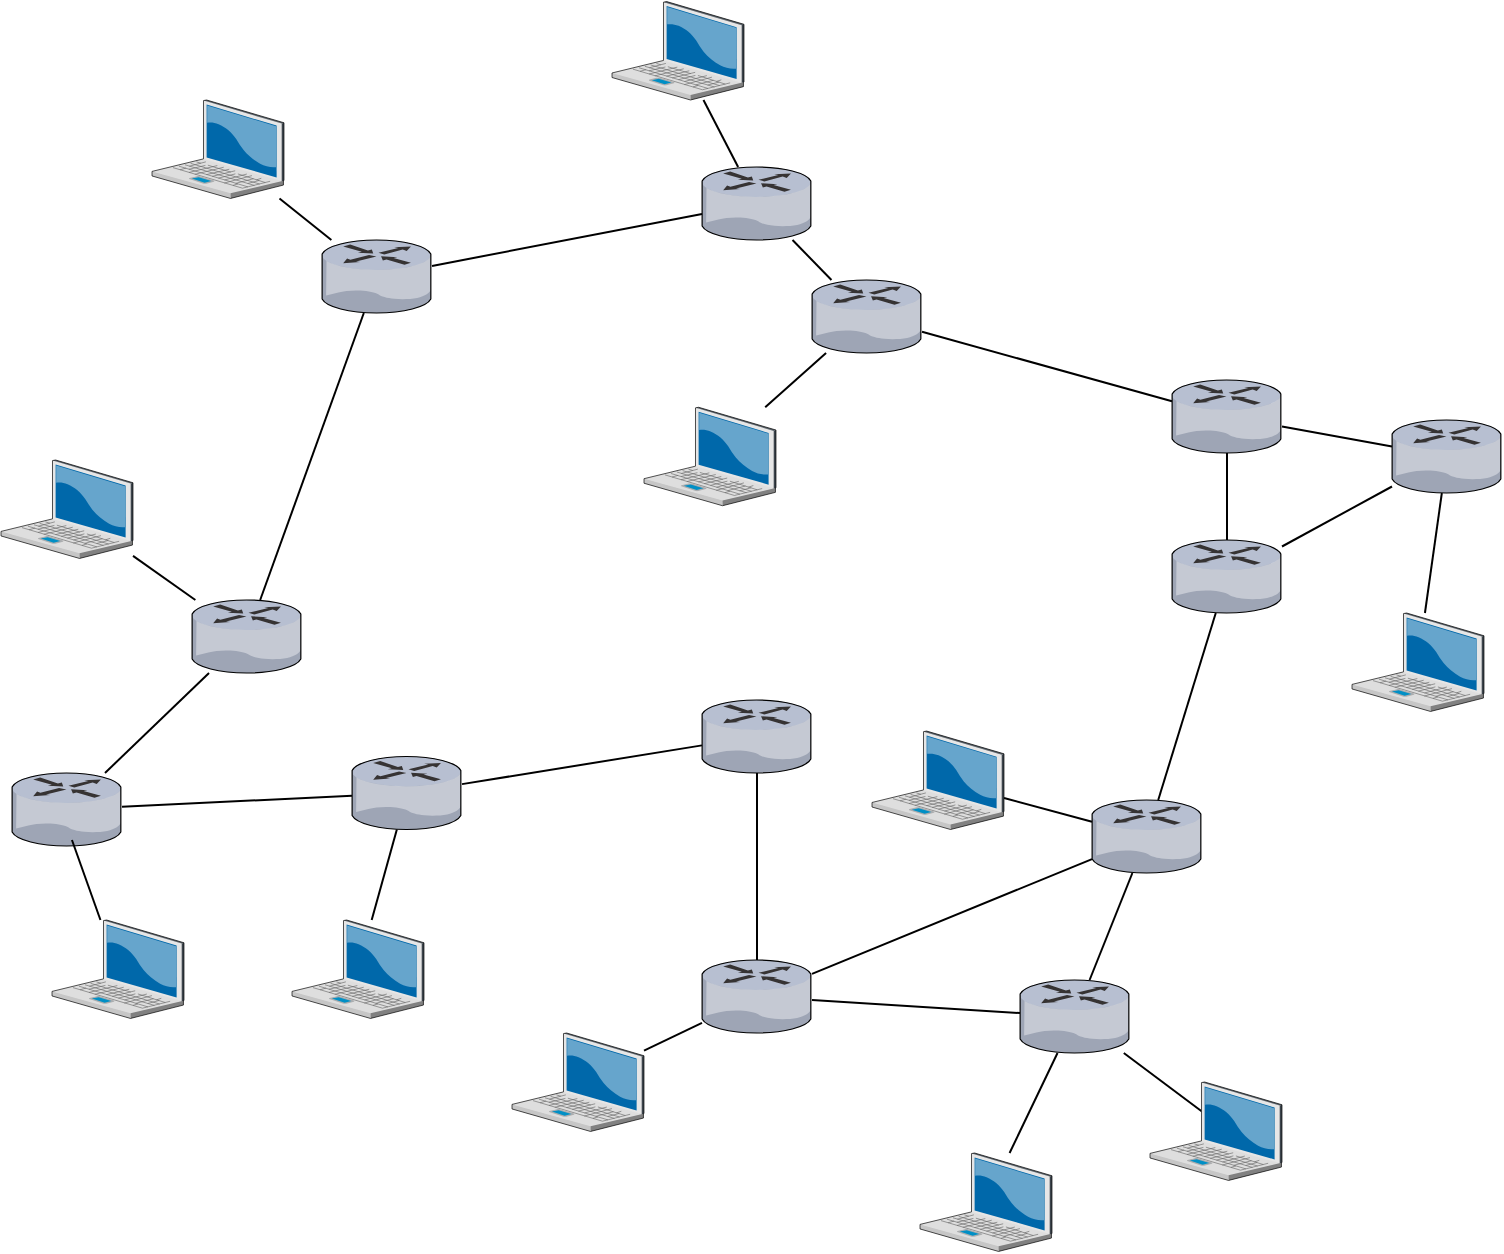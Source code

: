 <mxfile version="13.7.9" type="device" pages="8"><diagram id="zTC-J2lfNiH45v-3p7AE" name="V1_DroppedAll"><mxGraphModel dx="1422" dy="851" grid="1" gridSize="10" guides="1" tooltips="1" connect="1" arrows="1" fold="1" page="1" pageScale="1" pageWidth="850" pageHeight="1100" math="0" shadow="0"><root><mxCell id="0"/><mxCell id="1" parent="0"/><mxCell id="UelzIgM28Ks-5IRDNpph-5" value="" style="edgeStyle=none;rounded=0;orthogonalLoop=1;jettySize=auto;html=1;endArrow=none;endFill=0;strokeColor=#000000;" parent="1" source="UelzIgM28Ks-5IRDNpph-1" target="UelzIgM28Ks-5IRDNpph-4" edge="1"><mxGeometry relative="1" as="geometry"/></mxCell><mxCell id="UelzIgM28Ks-5IRDNpph-1" value="" style="verticalLabelPosition=bottom;aspect=fixed;html=1;verticalAlign=top;strokeColor=none;align=center;outlineConnect=0;shape=mxgraph.citrix.router;fillColor=#080808;gradientColor=none;" parent="1" vertex="1"><mxGeometry x="385" y="103.5" width="55" height="36.5" as="geometry"/></mxCell><mxCell id="UelzIgM28Ks-5IRDNpph-3" style="edgeStyle=none;rounded=0;orthogonalLoop=1;jettySize=auto;html=1;endArrow=none;endFill=0;strokeColor=#000000;" parent="1" source="UelzIgM28Ks-5IRDNpph-2" target="UelzIgM28Ks-5IRDNpph-1" edge="1"><mxGeometry relative="1" as="geometry"/></mxCell><mxCell id="UelzIgM28Ks-5IRDNpph-27" style="edgeStyle=none;rounded=0;orthogonalLoop=1;jettySize=auto;html=1;endArrow=none;endFill=0;strokeColor=#000000;" parent="1" source="UelzIgM28Ks-5IRDNpph-2" target="UelzIgM28Ks-5IRDNpph-25" edge="1"><mxGeometry relative="1" as="geometry"/></mxCell><mxCell id="PJ8gEwawmJU8KaiP8-VS-25" style="edgeStyle=none;rounded=0;orthogonalLoop=1;jettySize=auto;html=1;endArrow=none;endFill=0;strokeColor=#000000;" parent="1" source="UelzIgM28Ks-5IRDNpph-2" target="PJ8gEwawmJU8KaiP8-VS-24" edge="1"><mxGeometry relative="1" as="geometry"/></mxCell><mxCell id="UelzIgM28Ks-5IRDNpph-2" value="" style="verticalLabelPosition=bottom;aspect=fixed;html=1;verticalAlign=top;strokeColor=none;align=center;outlineConnect=0;shape=mxgraph.citrix.router;fillColor=#080808;gradientColor=none;" parent="1" vertex="1"><mxGeometry x="195" y="140" width="55" height="36.5" as="geometry"/></mxCell><mxCell id="UelzIgM28Ks-5IRDNpph-7" style="edgeStyle=none;rounded=0;orthogonalLoop=1;jettySize=auto;html=1;endArrow=none;endFill=0;strokeColor=#000000;" parent="1" source="UelzIgM28Ks-5IRDNpph-4" target="UelzIgM28Ks-5IRDNpph-6" edge="1"><mxGeometry relative="1" as="geometry"/></mxCell><mxCell id="UelzIgM28Ks-5IRDNpph-4" value="" style="verticalLabelPosition=bottom;aspect=fixed;html=1;verticalAlign=top;strokeColor=none;align=center;outlineConnect=0;shape=mxgraph.citrix.router;fillColor=#080808;gradientColor=none;" parent="1" vertex="1"><mxGeometry x="440" y="160" width="55" height="36.5" as="geometry"/></mxCell><mxCell id="UelzIgM28Ks-5IRDNpph-6" value="" style="verticalLabelPosition=bottom;aspect=fixed;html=1;verticalAlign=top;strokeColor=none;align=center;outlineConnect=0;shape=mxgraph.citrix.router;fillColor=#080808;gradientColor=none;" parent="1" vertex="1"><mxGeometry x="620" y="210" width="55" height="36.5" as="geometry"/></mxCell><mxCell id="UelzIgM28Ks-5IRDNpph-9" value="" style="edgeStyle=none;rounded=0;orthogonalLoop=1;jettySize=auto;html=1;endArrow=none;endFill=0;strokeColor=#000000;" parent="1" source="UelzIgM28Ks-5IRDNpph-8" target="UelzIgM28Ks-5IRDNpph-6" edge="1"><mxGeometry relative="1" as="geometry"/></mxCell><mxCell id="PJ8gEwawmJU8KaiP8-VS-19" value="" style="edgeStyle=none;rounded=0;orthogonalLoop=1;jettySize=auto;html=1;endArrow=none;endFill=0;strokeColor=#000000;" parent="1" source="UelzIgM28Ks-5IRDNpph-8" target="PJ8gEwawmJU8KaiP8-VS-18" edge="1"><mxGeometry relative="1" as="geometry"/></mxCell><mxCell id="UelzIgM28Ks-5IRDNpph-8" value="" style="verticalLabelPosition=bottom;aspect=fixed;html=1;verticalAlign=top;strokeColor=none;align=center;outlineConnect=0;shape=mxgraph.citrix.router;fillColor=#080808;gradientColor=none;" parent="1" vertex="1"><mxGeometry x="730" y="230" width="55" height="36.5" as="geometry"/></mxCell><mxCell id="UelzIgM28Ks-5IRDNpph-11" value="" style="edgeStyle=none;rounded=0;orthogonalLoop=1;jettySize=auto;html=1;endArrow=none;endFill=0;strokeColor=#000000;" parent="1" source="UelzIgM28Ks-5IRDNpph-10" target="UelzIgM28Ks-5IRDNpph-6" edge="1"><mxGeometry relative="1" as="geometry"/></mxCell><mxCell id="UelzIgM28Ks-5IRDNpph-12" style="edgeStyle=none;rounded=0;orthogonalLoop=1;jettySize=auto;html=1;endArrow=none;endFill=0;strokeColor=#000000;" parent="1" source="UelzIgM28Ks-5IRDNpph-10" target="UelzIgM28Ks-5IRDNpph-8" edge="1"><mxGeometry relative="1" as="geometry"/></mxCell><mxCell id="UelzIgM28Ks-5IRDNpph-10" value="" style="verticalLabelPosition=bottom;aspect=fixed;html=1;verticalAlign=top;strokeColor=none;align=center;outlineConnect=0;shape=mxgraph.citrix.router;fillColor=#080808;gradientColor=none;" parent="1" vertex="1"><mxGeometry x="620" y="290" width="55" height="36.5" as="geometry"/></mxCell><mxCell id="UelzIgM28Ks-5IRDNpph-19" style="edgeStyle=none;rounded=0;orthogonalLoop=1;jettySize=auto;html=1;endArrow=none;endFill=0;strokeColor=#000000;" parent="1" source="UelzIgM28Ks-5IRDNpph-13" target="UelzIgM28Ks-5IRDNpph-10" edge="1"><mxGeometry relative="1" as="geometry"/></mxCell><mxCell id="UelzIgM28Ks-5IRDNpph-13" value="" style="verticalLabelPosition=bottom;aspect=fixed;html=1;verticalAlign=top;strokeColor=none;align=center;outlineConnect=0;shape=mxgraph.citrix.router;fillColor=#080808;gradientColor=none;" parent="1" vertex="1"><mxGeometry x="580" y="420" width="55" height="36.5" as="geometry"/></mxCell><mxCell id="UelzIgM28Ks-5IRDNpph-14" value="" style="edgeStyle=none;rounded=0;orthogonalLoop=1;jettySize=auto;html=1;endArrow=none;endFill=0;strokeColor=#000000;" parent="1" source="UelzIgM28Ks-5IRDNpph-15" target="UelzIgM28Ks-5IRDNpph-13" edge="1"><mxGeometry relative="1" as="geometry"/></mxCell><mxCell id="PJ8gEwawmJU8KaiP8-VS-10" style="edgeStyle=none;rounded=0;orthogonalLoop=1;jettySize=auto;html=1;endArrow=none;endFill=0;strokeColor=#000000;" parent="1" source="UelzIgM28Ks-5IRDNpph-15" target="PJ8gEwawmJU8KaiP8-VS-9" edge="1"><mxGeometry relative="1" as="geometry"/></mxCell><mxCell id="PJ8gEwawmJU8KaiP8-VS-12" style="edgeStyle=none;rounded=0;orthogonalLoop=1;jettySize=auto;html=1;entryX=0.439;entryY=0.345;entryDx=0;entryDy=0;entryPerimeter=0;endArrow=none;endFill=0;strokeColor=#000000;" parent="1" source="UelzIgM28Ks-5IRDNpph-15" target="PJ8gEwawmJU8KaiP8-VS-11" edge="1"><mxGeometry relative="1" as="geometry"/></mxCell><mxCell id="UelzIgM28Ks-5IRDNpph-15" value="" style="verticalLabelPosition=bottom;aspect=fixed;html=1;verticalAlign=top;strokeColor=none;align=center;outlineConnect=0;shape=mxgraph.citrix.router;fillColor=#080808;gradientColor=none;" parent="1" vertex="1"><mxGeometry x="544" y="510" width="55" height="36.5" as="geometry"/></mxCell><mxCell id="UelzIgM28Ks-5IRDNpph-16" value="" style="edgeStyle=none;rounded=0;orthogonalLoop=1;jettySize=auto;html=1;endArrow=none;endFill=0;strokeColor=#000000;" parent="1" source="UelzIgM28Ks-5IRDNpph-18" target="UelzIgM28Ks-5IRDNpph-13" edge="1"><mxGeometry relative="1" as="geometry"/></mxCell><mxCell id="UelzIgM28Ks-5IRDNpph-17" style="edgeStyle=none;rounded=0;orthogonalLoop=1;jettySize=auto;html=1;endArrow=none;endFill=0;strokeColor=#000000;" parent="1" source="UelzIgM28Ks-5IRDNpph-18" target="UelzIgM28Ks-5IRDNpph-15" edge="1"><mxGeometry relative="1" as="geometry"/></mxCell><mxCell id="UelzIgM28Ks-5IRDNpph-18" value="" style="verticalLabelPosition=bottom;aspect=fixed;html=1;verticalAlign=top;strokeColor=none;align=center;outlineConnect=0;shape=mxgraph.citrix.router;fillColor=#080808;gradientColor=none;" parent="1" vertex="1"><mxGeometry x="385" y="500" width="55" height="36.5" as="geometry"/></mxCell><mxCell id="UelzIgM28Ks-5IRDNpph-21" value="" style="edgeStyle=none;rounded=0;orthogonalLoop=1;jettySize=auto;html=1;endArrow=none;endFill=0;strokeColor=#000000;" parent="1" source="UelzIgM28Ks-5IRDNpph-20" target="UelzIgM28Ks-5IRDNpph-18" edge="1"><mxGeometry relative="1" as="geometry"/></mxCell><mxCell id="UelzIgM28Ks-5IRDNpph-20" value="" style="verticalLabelPosition=bottom;aspect=fixed;html=1;verticalAlign=top;strokeColor=none;align=center;outlineConnect=0;shape=mxgraph.citrix.router;fillColor=#080808;gradientColor=none;" parent="1" vertex="1"><mxGeometry x="385" y="370" width="55" height="36.5" as="geometry"/></mxCell><mxCell id="UelzIgM28Ks-5IRDNpph-22" value="" style="edgeStyle=none;rounded=0;orthogonalLoop=1;jettySize=auto;html=1;endArrow=none;endFill=0;strokeColor=#000000;" parent="1" source="UelzIgM28Ks-5IRDNpph-23" target="UelzIgM28Ks-5IRDNpph-26" edge="1"><mxGeometry relative="1" as="geometry"/></mxCell><mxCell id="UelzIgM28Ks-5IRDNpph-23" value="" style="verticalLabelPosition=bottom;aspect=fixed;html=1;verticalAlign=top;strokeColor=none;align=center;outlineConnect=0;shape=mxgraph.citrix.router;fillColor=#080808;gradientColor=none;" parent="1" vertex="1"><mxGeometry x="40" y="406.5" width="55" height="36.5" as="geometry"/></mxCell><mxCell id="UelzIgM28Ks-5IRDNpph-24" style="edgeStyle=none;rounded=0;orthogonalLoop=1;jettySize=auto;html=1;endArrow=none;endFill=0;strokeColor=#000000;" parent="1" source="UelzIgM28Ks-5IRDNpph-25" target="UelzIgM28Ks-5IRDNpph-23" edge="1"><mxGeometry relative="1" as="geometry"/></mxCell><mxCell id="UelzIgM28Ks-5IRDNpph-25" value="" style="verticalLabelPosition=bottom;aspect=fixed;html=1;verticalAlign=top;strokeColor=none;align=center;outlineConnect=0;shape=mxgraph.citrix.router;fillColor=#080808;gradientColor=none;" parent="1" vertex="1"><mxGeometry x="130" y="320" width="55" height="36.5" as="geometry"/></mxCell><mxCell id="UelzIgM28Ks-5IRDNpph-28" style="edgeStyle=none;rounded=0;orthogonalLoop=1;jettySize=auto;html=1;endArrow=none;endFill=0;strokeColor=#000000;" parent="1" source="UelzIgM28Ks-5IRDNpph-26" target="UelzIgM28Ks-5IRDNpph-20" edge="1"><mxGeometry relative="1" as="geometry"/></mxCell><mxCell id="UelzIgM28Ks-5IRDNpph-26" value="" style="verticalLabelPosition=bottom;aspect=fixed;html=1;verticalAlign=top;strokeColor=none;align=center;outlineConnect=0;shape=mxgraph.citrix.router;fillColor=#080808;gradientColor=none;" parent="1" vertex="1"><mxGeometry x="210" y="398.25" width="55" height="36.5" as="geometry"/></mxCell><mxCell id="PJ8gEwawmJU8KaiP8-VS-2" style="edgeStyle=none;rounded=0;orthogonalLoop=1;jettySize=auto;html=1;endArrow=none;endFill=0;strokeColor=#000000;" parent="1" source="PJ8gEwawmJU8KaiP8-VS-1" target="UelzIgM28Ks-5IRDNpph-25" edge="1"><mxGeometry relative="1" as="geometry"/></mxCell><mxCell id="PJ8gEwawmJU8KaiP8-VS-1" value="" style="verticalLabelPosition=bottom;aspect=fixed;html=1;verticalAlign=top;strokeColor=none;align=center;outlineConnect=0;shape=mxgraph.citrix.laptop_2;fillColor=#080808;gradientColor=none;" parent="1" vertex="1"><mxGeometry x="34.5" y="250" width="66" height="49.22" as="geometry"/></mxCell><mxCell id="PJ8gEwawmJU8KaiP8-VS-4" style="edgeStyle=none;rounded=0;orthogonalLoop=1;jettySize=auto;html=1;entryX=0.545;entryY=0.918;entryDx=0;entryDy=0;entryPerimeter=0;endArrow=none;endFill=0;strokeColor=#000000;" parent="1" source="PJ8gEwawmJU8KaiP8-VS-3" target="UelzIgM28Ks-5IRDNpph-23" edge="1"><mxGeometry relative="1" as="geometry"/></mxCell><mxCell id="PJ8gEwawmJU8KaiP8-VS-3" value="" style="verticalLabelPosition=bottom;aspect=fixed;html=1;verticalAlign=top;strokeColor=none;align=center;outlineConnect=0;shape=mxgraph.citrix.laptop_2;fillColor=#080808;gradientColor=none;" parent="1" vertex="1"><mxGeometry x="60" y="480" width="66" height="49.22" as="geometry"/></mxCell><mxCell id="PJ8gEwawmJU8KaiP8-VS-6" style="edgeStyle=none;rounded=0;orthogonalLoop=1;jettySize=auto;html=1;endArrow=none;endFill=0;strokeColor=#000000;" parent="1" source="PJ8gEwawmJU8KaiP8-VS-5" target="UelzIgM28Ks-5IRDNpph-26" edge="1"><mxGeometry relative="1" as="geometry"/></mxCell><mxCell id="PJ8gEwawmJU8KaiP8-VS-5" value="" style="verticalLabelPosition=bottom;aspect=fixed;html=1;verticalAlign=top;strokeColor=none;align=center;outlineConnect=0;shape=mxgraph.citrix.laptop_2;fillColor=#080808;gradientColor=none;" parent="1" vertex="1"><mxGeometry x="180" y="480" width="66" height="49.22" as="geometry"/></mxCell><mxCell id="PJ8gEwawmJU8KaiP8-VS-8" style="edgeStyle=none;rounded=0;orthogonalLoop=1;jettySize=auto;html=1;endArrow=none;endFill=0;strokeColor=#000000;" parent="1" source="PJ8gEwawmJU8KaiP8-VS-7" target="UelzIgM28Ks-5IRDNpph-18" edge="1"><mxGeometry relative="1" as="geometry"/></mxCell><mxCell id="PJ8gEwawmJU8KaiP8-VS-7" value="" style="verticalLabelPosition=bottom;aspect=fixed;html=1;verticalAlign=top;strokeColor=none;align=center;outlineConnect=0;shape=mxgraph.citrix.laptop_2;fillColor=#080808;gradientColor=none;" parent="1" vertex="1"><mxGeometry x="290" y="536.5" width="66" height="49.22" as="geometry"/></mxCell><mxCell id="PJ8gEwawmJU8KaiP8-VS-9" value="" style="verticalLabelPosition=bottom;aspect=fixed;html=1;verticalAlign=top;strokeColor=none;align=center;outlineConnect=0;shape=mxgraph.citrix.laptop_2;fillColor=#080808;gradientColor=none;" parent="1" vertex="1"><mxGeometry x="494" y="596.5" width="66" height="49.22" as="geometry"/></mxCell><mxCell id="PJ8gEwawmJU8KaiP8-VS-11" value="" style="verticalLabelPosition=bottom;aspect=fixed;html=1;verticalAlign=top;strokeColor=none;align=center;outlineConnect=0;shape=mxgraph.citrix.laptop_2;fillColor=#080808;gradientColor=none;" parent="1" vertex="1"><mxGeometry x="609" y="561" width="66" height="49.22" as="geometry"/></mxCell><mxCell id="PJ8gEwawmJU8KaiP8-VS-17" style="edgeStyle=none;rounded=0;orthogonalLoop=1;jettySize=auto;html=1;endArrow=none;endFill=0;strokeColor=#000000;" parent="1" source="PJ8gEwawmJU8KaiP8-VS-13" target="UelzIgM28Ks-5IRDNpph-13" edge="1"><mxGeometry relative="1" as="geometry"/></mxCell><mxCell id="PJ8gEwawmJU8KaiP8-VS-13" value="" style="verticalLabelPosition=bottom;aspect=fixed;html=1;verticalAlign=top;strokeColor=none;align=center;outlineConnect=0;shape=mxgraph.citrix.laptop_2;fillColor=#080808;gradientColor=none;" parent="1" vertex="1"><mxGeometry x="470" y="385.53" width="66" height="49.22" as="geometry"/></mxCell><mxCell id="PJ8gEwawmJU8KaiP8-VS-18" value="" style="verticalLabelPosition=bottom;aspect=fixed;html=1;verticalAlign=top;strokeColor=none;align=center;outlineConnect=0;shape=mxgraph.citrix.laptop_2;fillColor=#080808;gradientColor=none;" parent="1" vertex="1"><mxGeometry x="710" y="326.5" width="66" height="49.22" as="geometry"/></mxCell><mxCell id="PJ8gEwawmJU8KaiP8-VS-21" style="edgeStyle=none;rounded=0;orthogonalLoop=1;jettySize=auto;html=1;endArrow=none;endFill=0;strokeColor=#000000;" parent="1" source="PJ8gEwawmJU8KaiP8-VS-20" target="UelzIgM28Ks-5IRDNpph-4" edge="1"><mxGeometry relative="1" as="geometry"/></mxCell><mxCell id="PJ8gEwawmJU8KaiP8-VS-20" value="" style="verticalLabelPosition=bottom;aspect=fixed;html=1;verticalAlign=top;strokeColor=none;align=center;outlineConnect=0;shape=mxgraph.citrix.laptop_2;fillColor=#080808;gradientColor=none;" parent="1" vertex="1"><mxGeometry x="356" y="223.64" width="66" height="49.22" as="geometry"/></mxCell><mxCell id="PJ8gEwawmJU8KaiP8-VS-23" style="edgeStyle=none;rounded=0;orthogonalLoop=1;jettySize=auto;html=1;endArrow=none;endFill=0;strokeColor=#000000;" parent="1" source="PJ8gEwawmJU8KaiP8-VS-22" target="UelzIgM28Ks-5IRDNpph-1" edge="1"><mxGeometry relative="1" as="geometry"/></mxCell><mxCell id="PJ8gEwawmJU8KaiP8-VS-22" value="" style="verticalLabelPosition=bottom;aspect=fixed;html=1;verticalAlign=top;strokeColor=none;align=center;outlineConnect=0;shape=mxgraph.citrix.laptop_2;fillColor=#080808;gradientColor=none;" parent="1" vertex="1"><mxGeometry x="340" y="20.78" width="66" height="49.22" as="geometry"/></mxCell><mxCell id="PJ8gEwawmJU8KaiP8-VS-24" value="" style="verticalLabelPosition=bottom;aspect=fixed;html=1;verticalAlign=top;strokeColor=none;align=center;outlineConnect=0;shape=mxgraph.citrix.laptop_2;fillColor=#080808;gradientColor=none;" parent="1" vertex="1"><mxGeometry x="110" y="70" width="66" height="49.22" as="geometry"/></mxCell></root></mxGraphModel></diagram><diagram id="3ha2M-GFC8KQPfDQUUg6" name="V2_OK"><mxGraphModel dx="1422" dy="851" grid="1" gridSize="10" guides="1" tooltips="1" connect="1" arrows="1" fold="1" page="1" pageScale="1" pageWidth="850" pageHeight="1100" math="0" shadow="0"><root><mxCell id="KRd6KO6dsxUFlPGirko8-0"/><mxCell id="KRd6KO6dsxUFlPGirko8-1" parent="KRd6KO6dsxUFlPGirko8-0"/><mxCell id="KRd6KO6dsxUFlPGirko8-19" value="" style="rounded=0;orthogonalLoop=1;jettySize=auto;html=1;endArrow=none;endFill=0;strokeColor=#000000;" parent="KRd6KO6dsxUFlPGirko8-1" source="KRd6KO6dsxUFlPGirko8-13" target="KRd6KO6dsxUFlPGirko8-17" edge="1"><mxGeometry relative="1" as="geometry"/></mxCell><mxCell id="KRd6KO6dsxUFlPGirko8-20" style="rounded=0;orthogonalLoop=1;jettySize=auto;html=1;endArrow=none;endFill=0;strokeColor=#000000;" parent="KRd6KO6dsxUFlPGirko8-1" source="KRd6KO6dsxUFlPGirko8-13" target="KRd6KO6dsxUFlPGirko8-14" edge="1"><mxGeometry relative="1" as="geometry"/></mxCell><mxCell id="KRd6KO6dsxUFlPGirko8-21" style="edgeStyle=none;rounded=0;orthogonalLoop=1;jettySize=auto;html=1;endArrow=none;endFill=0;strokeColor=#000000;" parent="KRd6KO6dsxUFlPGirko8-1" source="KRd6KO6dsxUFlPGirko8-13" target="KRd6KO6dsxUFlPGirko8-18" edge="1"><mxGeometry relative="1" as="geometry"/></mxCell><mxCell id="KRd6KO6dsxUFlPGirko8-13" value="" style="verticalLabelPosition=bottom;aspect=fixed;html=1;verticalAlign=top;strokeColor=none;align=center;outlineConnect=0;shape=mxgraph.citrix.router;fillColor=#080808;gradientColor=none;" parent="KRd6KO6dsxUFlPGirko8-1" vertex="1"><mxGeometry x="619.5" y="250" width="55" height="36.5" as="geometry"/></mxCell><mxCell id="KRd6KO6dsxUFlPGirko8-23" value="" style="edgeStyle=none;rounded=0;orthogonalLoop=1;jettySize=auto;html=1;endArrow=none;endFill=0;strokeColor=#000000;" parent="KRd6KO6dsxUFlPGirko8-1" source="KRd6KO6dsxUFlPGirko8-14" target="KRd6KO6dsxUFlPGirko8-22" edge="1"><mxGeometry relative="1" as="geometry"/></mxCell><mxCell id="KRd6KO6dsxUFlPGirko8-25" value="" style="edgeStyle=none;rounded=0;orthogonalLoop=1;jettySize=auto;html=1;endArrow=none;endFill=0;strokeColor=#000000;" parent="KRd6KO6dsxUFlPGirko8-1" source="KRd6KO6dsxUFlPGirko8-14" target="KRd6KO6dsxUFlPGirko8-24" edge="1"><mxGeometry relative="1" as="geometry"/></mxCell><mxCell id="KRd6KO6dsxUFlPGirko8-14" value="" style="verticalLabelPosition=bottom;aspect=fixed;html=1;verticalAlign=top;strokeColor=none;align=center;outlineConnect=0;shape=mxgraph.citrix.router;fillColor=#080808;gradientColor=none;" parent="KRd6KO6dsxUFlPGirko8-1" vertex="1"><mxGeometry x="315.5" y="223.5" width="55" height="36.5" as="geometry"/></mxCell><mxCell id="KRd6KO6dsxUFlPGirko8-45" value="" style="edgeStyle=none;rounded=0;orthogonalLoop=1;jettySize=auto;html=1;endArrow=none;endFill=0;strokeColor=#000000;" parent="KRd6KO6dsxUFlPGirko8-1" source="KRd6KO6dsxUFlPGirko8-16" target="KRd6KO6dsxUFlPGirko8-22" edge="1"><mxGeometry relative="1" as="geometry"/></mxCell><mxCell id="KRd6KO6dsxUFlPGirko8-16" value="" style="verticalLabelPosition=bottom;aspect=fixed;html=1;verticalAlign=top;strokeColor=none;align=center;outlineConnect=0;shape=mxgraph.citrix.laptop_2;fillColor=#080808;gradientColor=none;" parent="KRd6KO6dsxUFlPGirko8-1" vertex="1"><mxGeometry x="60" y="230" width="66" height="49.22" as="geometry"/></mxCell><mxCell id="KRd6KO6dsxUFlPGirko8-28" value="" style="edgeStyle=none;rounded=0;orthogonalLoop=1;jettySize=auto;html=1;endArrow=none;endFill=0;strokeColor=#000000;" parent="KRd6KO6dsxUFlPGirko8-1" source="KRd6KO6dsxUFlPGirko8-17" target="KRd6KO6dsxUFlPGirko8-27" edge="1"><mxGeometry relative="1" as="geometry"/></mxCell><mxCell id="KRd6KO6dsxUFlPGirko8-17" value="" style="verticalLabelPosition=bottom;aspect=fixed;html=1;verticalAlign=top;strokeColor=none;align=center;outlineConnect=0;shape=mxgraph.citrix.router;fillColor=#080808;gradientColor=none;" parent="KRd6KO6dsxUFlPGirko8-1" vertex="1"><mxGeometry x="500" y="360" width="55" height="36.5" as="geometry"/></mxCell><mxCell id="KRd6KO6dsxUFlPGirko8-30" value="" style="edgeStyle=none;rounded=0;orthogonalLoop=1;jettySize=auto;html=1;endArrow=none;endFill=0;strokeColor=#000000;" parent="KRd6KO6dsxUFlPGirko8-1" source="KRd6KO6dsxUFlPGirko8-18" target="KRd6KO6dsxUFlPGirko8-29" edge="1"><mxGeometry relative="1" as="geometry"/></mxCell><mxCell id="KRd6KO6dsxUFlPGirko8-32" value="" style="edgeStyle=none;rounded=0;orthogonalLoop=1;jettySize=auto;html=1;endArrow=none;endFill=0;strokeColor=#000000;" parent="KRd6KO6dsxUFlPGirko8-1" source="KRd6KO6dsxUFlPGirko8-18" target="KRd6KO6dsxUFlPGirko8-31" edge="1"><mxGeometry relative="1" as="geometry"/></mxCell><mxCell id="KRd6KO6dsxUFlPGirko8-34" value="" style="edgeStyle=none;rounded=0;orthogonalLoop=1;jettySize=auto;html=1;endArrow=none;endFill=0;strokeColor=#000000;" parent="KRd6KO6dsxUFlPGirko8-1" source="KRd6KO6dsxUFlPGirko8-18" target="KRd6KO6dsxUFlPGirko8-33" edge="1"><mxGeometry relative="1" as="geometry"/></mxCell><mxCell id="KRd6KO6dsxUFlPGirko8-18" value="" style="verticalLabelPosition=bottom;aspect=fixed;html=1;verticalAlign=top;strokeColor=none;align=center;outlineConnect=0;shape=mxgraph.citrix.router;fillColor=#080808;gradientColor=none;" parent="KRd6KO6dsxUFlPGirko8-1" vertex="1"><mxGeometry x="740.5" y="420" width="55" height="36.5" as="geometry"/></mxCell><mxCell id="KRd6KO6dsxUFlPGirko8-48" value="" style="edgeStyle=none;rounded=0;orthogonalLoop=1;jettySize=auto;html=1;endArrow=none;endFill=0;strokeColor=#000000;" parent="KRd6KO6dsxUFlPGirko8-1" source="KRd6KO6dsxUFlPGirko8-22" target="KRd6KO6dsxUFlPGirko8-47" edge="1"><mxGeometry relative="1" as="geometry"/></mxCell><mxCell id="KRd6KO6dsxUFlPGirko8-50" value="" style="edgeStyle=none;rounded=0;orthogonalLoop=1;jettySize=auto;html=1;endArrow=none;endFill=0;strokeColor=#000000;" parent="KRd6KO6dsxUFlPGirko8-1" source="KRd6KO6dsxUFlPGirko8-22" target="KRd6KO6dsxUFlPGirko8-49" edge="1"><mxGeometry relative="1" as="geometry"/></mxCell><mxCell id="KRd6KO6dsxUFlPGirko8-22" value="" style="verticalLabelPosition=bottom;aspect=fixed;html=1;verticalAlign=top;strokeColor=none;align=center;outlineConnect=0;shape=mxgraph.citrix.router;fillColor=#080808;gradientColor=none;" parent="KRd6KO6dsxUFlPGirko8-1" vertex="1"><mxGeometry x="144.5" y="300" width="55" height="36.5" as="geometry"/></mxCell><mxCell id="KRd6KO6dsxUFlPGirko8-24" value="" style="verticalLabelPosition=bottom;aspect=fixed;html=1;verticalAlign=top;strokeColor=none;align=center;outlineConnect=0;shape=mxgraph.citrix.router;fillColor=#080808;gradientColor=none;" parent="KRd6KO6dsxUFlPGirko8-1" vertex="1"><mxGeometry x="315.5" y="313.5" width="55" height="36.5" as="geometry"/></mxCell><mxCell id="KRd6KO6dsxUFlPGirko8-27" value="" style="verticalLabelPosition=bottom;aspect=fixed;html=1;verticalAlign=top;strokeColor=none;align=center;outlineConnect=0;shape=mxgraph.citrix.router;fillColor=#080808;gradientColor=none;" parent="KRd6KO6dsxUFlPGirko8-1" vertex="1"><mxGeometry x="410" y="481.78" width="55" height="36.5" as="geometry"/></mxCell><mxCell id="KRd6KO6dsxUFlPGirko8-62" style="edgeStyle=none;rounded=0;orthogonalLoop=1;jettySize=auto;html=1;endArrow=none;endFill=0;strokeColor=#000000;" parent="KRd6KO6dsxUFlPGirko8-1" source="KRd6KO6dsxUFlPGirko8-29" target="KRd6KO6dsxUFlPGirko8-61" edge="1"><mxGeometry relative="1" as="geometry"/></mxCell><mxCell id="KRd6KO6dsxUFlPGirko8-65" style="edgeStyle=none;rounded=0;orthogonalLoop=1;jettySize=auto;html=1;endArrow=none;endFill=0;strokeColor=#000000;" parent="KRd6KO6dsxUFlPGirko8-1" source="KRd6KO6dsxUFlPGirko8-29" target="KRd6KO6dsxUFlPGirko8-63" edge="1"><mxGeometry relative="1" as="geometry"/></mxCell><mxCell id="KRd6KO6dsxUFlPGirko8-29" value="" style="verticalLabelPosition=bottom;aspect=fixed;html=1;verticalAlign=top;strokeColor=none;align=center;outlineConnect=0;shape=mxgraph.citrix.router;fillColor=#080808;gradientColor=none;" parent="KRd6KO6dsxUFlPGirko8-1" vertex="1"><mxGeometry x="635.5" y="563.5" width="55" height="36.5" as="geometry"/></mxCell><mxCell id="KRd6KO6dsxUFlPGirko8-31" value="" style="verticalLabelPosition=bottom;aspect=fixed;html=1;verticalAlign=top;strokeColor=none;align=center;outlineConnect=0;shape=mxgraph.citrix.router;fillColor=#080808;gradientColor=none;" parent="KRd6KO6dsxUFlPGirko8-1" vertex="1"><mxGeometry x="784.5" y="530" width="55" height="36.5" as="geometry"/></mxCell><mxCell id="KRd6KO6dsxUFlPGirko8-60" value="" style="edgeStyle=none;rounded=0;orthogonalLoop=1;jettySize=auto;html=1;endArrow=none;endFill=0;strokeColor=#000000;" parent="KRd6KO6dsxUFlPGirko8-1" source="KRd6KO6dsxUFlPGirko8-33" target="KRd6KO6dsxUFlPGirko8-59" edge="1"><mxGeometry relative="1" as="geometry"/></mxCell><mxCell id="KRd6KO6dsxUFlPGirko8-33" value="" style="verticalLabelPosition=bottom;aspect=fixed;html=1;verticalAlign=top;strokeColor=none;align=center;outlineConnect=0;shape=mxgraph.citrix.router;fillColor=#080808;gradientColor=none;" parent="KRd6KO6dsxUFlPGirko8-1" vertex="1"><mxGeometry x="597.5" y="445.28" width="55" height="36.5" as="geometry"/></mxCell><mxCell id="KRd6KO6dsxUFlPGirko8-36" style="edgeStyle=none;rounded=0;orthogonalLoop=1;jettySize=auto;html=1;endArrow=none;endFill=0;strokeColor=#000000;" parent="KRd6KO6dsxUFlPGirko8-1" source="KRd6KO6dsxUFlPGirko8-35" target="KRd6KO6dsxUFlPGirko8-17" edge="1"><mxGeometry relative="1" as="geometry"/></mxCell><mxCell id="KRd6KO6dsxUFlPGirko8-35" value="" style="verticalLabelPosition=bottom;aspect=fixed;html=1;verticalAlign=top;strokeColor=none;align=center;outlineConnect=0;shape=mxgraph.citrix.laptop_2;fillColor=#080808;gradientColor=none;" parent="KRd6KO6dsxUFlPGirko8-1" vertex="1"><mxGeometry x="379" y="379.5" width="66" height="49.22" as="geometry"/></mxCell><mxCell id="KRd6KO6dsxUFlPGirko8-38" style="edgeStyle=none;rounded=0;orthogonalLoop=1;jettySize=auto;html=1;endArrow=none;endFill=0;strokeColor=#000000;" parent="KRd6KO6dsxUFlPGirko8-1" source="KRd6KO6dsxUFlPGirko8-37" target="KRd6KO6dsxUFlPGirko8-27" edge="1"><mxGeometry relative="1" as="geometry"/></mxCell><mxCell id="KRd6KO6dsxUFlPGirko8-37" value="" style="verticalLabelPosition=bottom;aspect=fixed;html=1;verticalAlign=top;strokeColor=none;align=center;outlineConnect=0;shape=mxgraph.citrix.laptop_2;fillColor=#080808;gradientColor=none;" parent="KRd6KO6dsxUFlPGirko8-1" vertex="1"><mxGeometry x="290" y="501.56" width="66" height="49.22" as="geometry"/></mxCell><mxCell id="KRd6KO6dsxUFlPGirko8-40" value="" style="edgeStyle=none;rounded=0;orthogonalLoop=1;jettySize=auto;html=1;endArrow=none;endFill=0;strokeColor=#000000;" parent="KRd6KO6dsxUFlPGirko8-1" source="KRd6KO6dsxUFlPGirko8-39" target="KRd6KO6dsxUFlPGirko8-27" edge="1"><mxGeometry relative="1" as="geometry"/></mxCell><mxCell id="KRd6KO6dsxUFlPGirko8-39" value="" style="verticalLabelPosition=bottom;aspect=fixed;html=1;verticalAlign=top;strokeColor=none;align=center;outlineConnect=0;shape=mxgraph.citrix.laptop_2;fillColor=#080808;gradientColor=none;" parent="KRd6KO6dsxUFlPGirko8-1" vertex="1"><mxGeometry x="360" y="580" width="66" height="49.22" as="geometry"/></mxCell><mxCell id="KRd6KO6dsxUFlPGirko8-42" value="" style="edgeStyle=none;rounded=0;orthogonalLoop=1;jettySize=auto;html=1;endArrow=none;endFill=0;strokeColor=#000000;" parent="KRd6KO6dsxUFlPGirko8-1" source="KRd6KO6dsxUFlPGirko8-41" target="KRd6KO6dsxUFlPGirko8-13" edge="1"><mxGeometry relative="1" as="geometry"/></mxCell><mxCell id="KRd6KO6dsxUFlPGirko8-41" value="" style="verticalLabelPosition=bottom;aspect=fixed;html=1;verticalAlign=top;strokeColor=none;align=center;outlineConnect=0;shape=mxgraph.citrix.laptop_2;fillColor=#080808;gradientColor=none;" parent="KRd6KO6dsxUFlPGirko8-1" vertex="1"><mxGeometry x="624.5" y="130" width="66" height="49.22" as="geometry"/></mxCell><mxCell id="KRd6KO6dsxUFlPGirko8-44" value="" style="edgeStyle=none;rounded=0;orthogonalLoop=1;jettySize=auto;html=1;endArrow=none;endFill=0;strokeColor=#000000;" parent="KRd6KO6dsxUFlPGirko8-1" source="KRd6KO6dsxUFlPGirko8-43" target="KRd6KO6dsxUFlPGirko8-13" edge="1"><mxGeometry relative="1" as="geometry"/></mxCell><mxCell id="KRd6KO6dsxUFlPGirko8-43" value="" style="verticalLabelPosition=bottom;aspect=fixed;html=1;verticalAlign=top;strokeColor=none;align=center;outlineConnect=0;shape=mxgraph.citrix.laptop_2;fillColor=#080808;gradientColor=none;" parent="KRd6KO6dsxUFlPGirko8-1" vertex="1"><mxGeometry x="712.5" y="160.78" width="66" height="49.22" as="geometry"/></mxCell><mxCell id="KRd6KO6dsxUFlPGirko8-56" value="" style="edgeStyle=none;rounded=0;orthogonalLoop=1;jettySize=auto;html=1;endArrow=none;endFill=0;strokeColor=#000000;" parent="KRd6KO6dsxUFlPGirko8-1" source="KRd6KO6dsxUFlPGirko8-47" target="KRd6KO6dsxUFlPGirko8-55" edge="1"><mxGeometry relative="1" as="geometry"/></mxCell><mxCell id="KRd6KO6dsxUFlPGirko8-47" value="" style="verticalLabelPosition=bottom;aspect=fixed;html=1;verticalAlign=top;strokeColor=none;align=center;outlineConnect=0;shape=mxgraph.citrix.router;fillColor=#080808;gradientColor=none;" parent="KRd6KO6dsxUFlPGirko8-1" vertex="1"><mxGeometry x="40" y="336.5" width="55" height="36.5" as="geometry"/></mxCell><mxCell id="KRd6KO6dsxUFlPGirko8-52" style="edgeStyle=none;rounded=0;orthogonalLoop=1;jettySize=auto;html=1;endArrow=none;endFill=0;strokeColor=#000000;" parent="KRd6KO6dsxUFlPGirko8-1" source="KRd6KO6dsxUFlPGirko8-49" target="KRd6KO6dsxUFlPGirko8-51" edge="1"><mxGeometry relative="1" as="geometry"/></mxCell><mxCell id="KRd6KO6dsxUFlPGirko8-54" value="" style="edgeStyle=none;rounded=0;orthogonalLoop=1;jettySize=auto;html=1;endArrow=none;endFill=0;strokeColor=#000000;" parent="KRd6KO6dsxUFlPGirko8-1" source="KRd6KO6dsxUFlPGirko8-49" target="KRd6KO6dsxUFlPGirko8-53" edge="1"><mxGeometry relative="1" as="geometry"/></mxCell><mxCell id="KRd6KO6dsxUFlPGirko8-49" value="" style="verticalLabelPosition=bottom;aspect=fixed;html=1;verticalAlign=top;strokeColor=none;align=center;outlineConnect=0;shape=mxgraph.citrix.router;fillColor=#080808;gradientColor=none;" parent="KRd6KO6dsxUFlPGirko8-1" vertex="1"><mxGeometry x="170" y="408.78" width="55" height="36.5" as="geometry"/></mxCell><mxCell id="KRd6KO6dsxUFlPGirko8-51" value="" style="verticalLabelPosition=bottom;aspect=fixed;html=1;verticalAlign=top;strokeColor=none;align=center;outlineConnect=0;shape=mxgraph.citrix.laptop_2;fillColor=#080808;gradientColor=none;" parent="KRd6KO6dsxUFlPGirko8-1" vertex="1"><mxGeometry x="160" y="490.0" width="66" height="49.22" as="geometry"/></mxCell><mxCell id="KRd6KO6dsxUFlPGirko8-53" value="" style="verticalLabelPosition=bottom;aspect=fixed;html=1;verticalAlign=top;strokeColor=none;align=center;outlineConnect=0;shape=mxgraph.citrix.laptop_2;fillColor=#080808;gradientColor=none;" parent="KRd6KO6dsxUFlPGirko8-1" vertex="1"><mxGeometry x="70" y="481.78" width="66" height="49.22" as="geometry"/></mxCell><mxCell id="KRd6KO6dsxUFlPGirko8-55" value="" style="verticalLabelPosition=bottom;aspect=fixed;html=1;verticalAlign=top;strokeColor=none;align=center;outlineConnect=0;shape=mxgraph.citrix.laptop_2;fillColor=#080808;gradientColor=none;" parent="KRd6KO6dsxUFlPGirko8-1" vertex="1"><mxGeometry x="20" y="407.28" width="66" height="49.22" as="geometry"/></mxCell><mxCell id="KRd6KO6dsxUFlPGirko8-58" value="" style="edgeStyle=none;rounded=0;orthogonalLoop=1;jettySize=auto;html=1;endArrow=none;endFill=0;strokeColor=#000000;" parent="KRd6KO6dsxUFlPGirko8-1" source="KRd6KO6dsxUFlPGirko8-57" target="KRd6KO6dsxUFlPGirko8-24" edge="1"><mxGeometry relative="1" as="geometry"/></mxCell><mxCell id="KRd6KO6dsxUFlPGirko8-57" value="" style="verticalLabelPosition=bottom;aspect=fixed;html=1;verticalAlign=top;strokeColor=none;align=center;outlineConnect=0;shape=mxgraph.citrix.laptop_2;fillColor=#080808;gradientColor=none;" parent="KRd6KO6dsxUFlPGirko8-1" vertex="1"><mxGeometry x="268.5" y="387.28" width="66" height="49.22" as="geometry"/></mxCell><mxCell id="KRd6KO6dsxUFlPGirko8-59" value="" style="verticalLabelPosition=bottom;aspect=fixed;html=1;verticalAlign=top;strokeColor=none;align=center;outlineConnect=0;shape=mxgraph.citrix.laptop_2;fillColor=#080808;gradientColor=none;" parent="KRd6KO6dsxUFlPGirko8-1" vertex="1"><mxGeometry x="510" y="501" width="66" height="49.22" as="geometry"/></mxCell><mxCell id="KRd6KO6dsxUFlPGirko8-61" value="" style="verticalLabelPosition=bottom;aspect=fixed;html=1;verticalAlign=top;strokeColor=none;align=center;outlineConnect=0;shape=mxgraph.citrix.laptop_2;fillColor=#080808;gradientColor=none;" parent="KRd6KO6dsxUFlPGirko8-1" vertex="1"><mxGeometry x="514.5" y="642.86" width="66" height="49.22" as="geometry"/></mxCell><mxCell id="KRd6KO6dsxUFlPGirko8-63" value="" style="verticalLabelPosition=bottom;aspect=fixed;html=1;verticalAlign=top;strokeColor=none;align=center;outlineConnect=0;shape=mxgraph.citrix.laptop_2;fillColor=#080808;gradientColor=none;" parent="KRd6KO6dsxUFlPGirko8-1" vertex="1"><mxGeometry x="641.5" y="670" width="66" height="49.22" as="geometry"/></mxCell><mxCell id="KRd6KO6dsxUFlPGirko8-67" value="" style="edgeStyle=none;rounded=0;orthogonalLoop=1;jettySize=auto;html=1;endArrow=none;endFill=0;strokeColor=#000000;" parent="KRd6KO6dsxUFlPGirko8-1" source="KRd6KO6dsxUFlPGirko8-66" target="KRd6KO6dsxUFlPGirko8-31" edge="1"><mxGeometry relative="1" as="geometry"/></mxCell><mxCell id="KRd6KO6dsxUFlPGirko8-66" value="" style="verticalLabelPosition=bottom;aspect=fixed;html=1;verticalAlign=top;strokeColor=none;align=center;outlineConnect=0;shape=mxgraph.citrix.laptop_2;fillColor=#080808;gradientColor=none;" parent="KRd6KO6dsxUFlPGirko8-1" vertex="1"><mxGeometry x="764.5" y="610.78" width="66" height="49.22" as="geometry"/></mxCell></root></mxGraphModel></diagram><diagram name="Route1" id="uB9GXRR383T2onxPb8US"><mxGraphModel dx="1422" dy="851" grid="1" gridSize="10" guides="1" tooltips="1" connect="1" arrows="1" fold="1" page="1" pageScale="1" pageWidth="850" pageHeight="1100" math="0" shadow="0"><root><mxCell id="VvgaC4vyISRx7Cj1gydM-0"/><mxCell id="VvgaC4vyISRx7Cj1gydM-1" parent="VvgaC4vyISRx7Cj1gydM-0"/><mxCell id="VvgaC4vyISRx7Cj1gydM-2" value="" style="rounded=0;orthogonalLoop=1;jettySize=auto;html=1;endArrow=none;endFill=0;strokeColor=#000000;" edge="1" parent="VvgaC4vyISRx7Cj1gydM-1" source="VvgaC4vyISRx7Cj1gydM-5" target="VvgaC4vyISRx7Cj1gydM-12"><mxGeometry relative="1" as="geometry"/></mxCell><mxCell id="VvgaC4vyISRx7Cj1gydM-3" style="rounded=0;orthogonalLoop=1;jettySize=auto;html=1;endArrow=none;endFill=0;strokeColor=#000000;" edge="1" parent="VvgaC4vyISRx7Cj1gydM-1" source="VvgaC4vyISRx7Cj1gydM-5" target="VvgaC4vyISRx7Cj1gydM-8"><mxGeometry relative="1" as="geometry"/></mxCell><mxCell id="VvgaC4vyISRx7Cj1gydM-4" style="edgeStyle=none;rounded=0;orthogonalLoop=1;jettySize=auto;html=1;endArrow=none;endFill=0;strokeColor=#CC0000;strokeWidth=4;" edge="1" parent="VvgaC4vyISRx7Cj1gydM-1" source="VvgaC4vyISRx7Cj1gydM-5" target="VvgaC4vyISRx7Cj1gydM-16"><mxGeometry relative="1" as="geometry"/></mxCell><mxCell id="VvgaC4vyISRx7Cj1gydM-5" value="" style="verticalLabelPosition=bottom;aspect=fixed;html=1;verticalAlign=top;strokeColor=none;align=center;outlineConnect=0;shape=mxgraph.citrix.router;fillColor=#080808;gradientColor=none;" vertex="1" parent="VvgaC4vyISRx7Cj1gydM-1"><mxGeometry x="619.5" y="250" width="55" height="36.5" as="geometry"/></mxCell><mxCell id="VvgaC4vyISRx7Cj1gydM-6" value="" style="edgeStyle=none;rounded=0;orthogonalLoop=1;jettySize=auto;html=1;endArrow=none;endFill=0;strokeColor=#000000;" edge="1" parent="VvgaC4vyISRx7Cj1gydM-1" source="VvgaC4vyISRx7Cj1gydM-8" target="VvgaC4vyISRx7Cj1gydM-19"><mxGeometry relative="1" as="geometry"/></mxCell><mxCell id="VvgaC4vyISRx7Cj1gydM-7" value="" style="edgeStyle=none;rounded=0;orthogonalLoop=1;jettySize=auto;html=1;endArrow=none;endFill=0;strokeColor=#000000;" edge="1" parent="VvgaC4vyISRx7Cj1gydM-1" source="VvgaC4vyISRx7Cj1gydM-8" target="VvgaC4vyISRx7Cj1gydM-20"><mxGeometry relative="1" as="geometry"/></mxCell><mxCell id="VvgaC4vyISRx7Cj1gydM-8" value="" style="verticalLabelPosition=bottom;aspect=fixed;html=1;verticalAlign=top;strokeColor=none;align=center;outlineConnect=0;shape=mxgraph.citrix.router;fillColor=#080808;gradientColor=none;" vertex="1" parent="VvgaC4vyISRx7Cj1gydM-1"><mxGeometry x="315.5" y="223.5" width="55" height="36.5" as="geometry"/></mxCell><mxCell id="VvgaC4vyISRx7Cj1gydM-9" value="" style="edgeStyle=none;rounded=0;orthogonalLoop=1;jettySize=auto;html=1;endArrow=none;endFill=0;strokeColor=#000000;" edge="1" parent="VvgaC4vyISRx7Cj1gydM-1" source="VvgaC4vyISRx7Cj1gydM-10" target="VvgaC4vyISRx7Cj1gydM-19"><mxGeometry relative="1" as="geometry"/></mxCell><mxCell id="VvgaC4vyISRx7Cj1gydM-10" value="" style="verticalLabelPosition=bottom;aspect=fixed;html=1;verticalAlign=top;strokeColor=none;align=center;outlineConnect=0;shape=mxgraph.citrix.laptop_2;fillColor=#080808;gradientColor=none;" vertex="1" parent="VvgaC4vyISRx7Cj1gydM-1"><mxGeometry x="60" y="230" width="66" height="49.22" as="geometry"/></mxCell><mxCell id="VvgaC4vyISRx7Cj1gydM-11" value="" style="edgeStyle=none;rounded=0;orthogonalLoop=1;jettySize=auto;html=1;endArrow=none;endFill=0;strokeColor=#000000;" edge="1" parent="VvgaC4vyISRx7Cj1gydM-1" source="VvgaC4vyISRx7Cj1gydM-12" target="VvgaC4vyISRx7Cj1gydM-21"><mxGeometry relative="1" as="geometry"/></mxCell><mxCell id="VvgaC4vyISRx7Cj1gydM-12" value="" style="verticalLabelPosition=bottom;aspect=fixed;html=1;verticalAlign=top;strokeColor=none;align=center;outlineConnect=0;shape=mxgraph.citrix.router;fillColor=#080808;gradientColor=none;" vertex="1" parent="VvgaC4vyISRx7Cj1gydM-1"><mxGeometry x="500" y="360" width="55" height="36.5" as="geometry"/></mxCell><mxCell id="VvgaC4vyISRx7Cj1gydM-13" value="" style="edgeStyle=none;rounded=0;orthogonalLoop=1;jettySize=auto;html=1;endArrow=none;endFill=0;strokeColor=#000000;" edge="1" parent="VvgaC4vyISRx7Cj1gydM-1" source="VvgaC4vyISRx7Cj1gydM-16" target="VvgaC4vyISRx7Cj1gydM-24"><mxGeometry relative="1" as="geometry"/></mxCell><mxCell id="VvgaC4vyISRx7Cj1gydM-14" value="" style="edgeStyle=none;rounded=0;orthogonalLoop=1;jettySize=auto;html=1;endArrow=none;endFill=0;strokeWidth=4;strokeColor=#CC0000;" edge="1" parent="VvgaC4vyISRx7Cj1gydM-1" source="VvgaC4vyISRx7Cj1gydM-16" target="VvgaC4vyISRx7Cj1gydM-25"><mxGeometry relative="1" as="geometry"/></mxCell><mxCell id="VvgaC4vyISRx7Cj1gydM-15" value="" style="edgeStyle=none;rounded=0;orthogonalLoop=1;jettySize=auto;html=1;endArrow=none;endFill=0;strokeColor=#000000;" edge="1" parent="VvgaC4vyISRx7Cj1gydM-1" source="VvgaC4vyISRx7Cj1gydM-16" target="VvgaC4vyISRx7Cj1gydM-27"><mxGeometry relative="1" as="geometry"/></mxCell><mxCell id="VvgaC4vyISRx7Cj1gydM-16" value="" style="verticalLabelPosition=bottom;aspect=fixed;html=1;verticalAlign=top;strokeColor=none;align=center;outlineConnect=0;shape=mxgraph.citrix.router;fillColor=#080808;gradientColor=none;" vertex="1" parent="VvgaC4vyISRx7Cj1gydM-1"><mxGeometry x="740.5" y="420" width="55" height="36.5" as="geometry"/></mxCell><mxCell id="VvgaC4vyISRx7Cj1gydM-17" value="" style="edgeStyle=none;rounded=0;orthogonalLoop=1;jettySize=auto;html=1;endArrow=none;endFill=0;strokeColor=#000000;" edge="1" parent="VvgaC4vyISRx7Cj1gydM-1" source="VvgaC4vyISRx7Cj1gydM-19" target="VvgaC4vyISRx7Cj1gydM-39"><mxGeometry relative="1" as="geometry"/></mxCell><mxCell id="VvgaC4vyISRx7Cj1gydM-18" value="" style="edgeStyle=none;rounded=0;orthogonalLoop=1;jettySize=auto;html=1;endArrow=none;endFill=0;strokeColor=#000000;" edge="1" parent="VvgaC4vyISRx7Cj1gydM-1" source="VvgaC4vyISRx7Cj1gydM-19" target="VvgaC4vyISRx7Cj1gydM-42"><mxGeometry relative="1" as="geometry"/></mxCell><mxCell id="VvgaC4vyISRx7Cj1gydM-19" value="" style="verticalLabelPosition=bottom;aspect=fixed;html=1;verticalAlign=top;strokeColor=none;align=center;outlineConnect=0;shape=mxgraph.citrix.router;fillColor=#080808;gradientColor=none;" vertex="1" parent="VvgaC4vyISRx7Cj1gydM-1"><mxGeometry x="144.5" y="300" width="55" height="36.5" as="geometry"/></mxCell><mxCell id="VvgaC4vyISRx7Cj1gydM-20" value="" style="verticalLabelPosition=bottom;aspect=fixed;html=1;verticalAlign=top;strokeColor=none;align=center;outlineConnect=0;shape=mxgraph.citrix.router;fillColor=#080808;gradientColor=none;" vertex="1" parent="VvgaC4vyISRx7Cj1gydM-1"><mxGeometry x="315.5" y="313.5" width="55" height="36.5" as="geometry"/></mxCell><mxCell id="VvgaC4vyISRx7Cj1gydM-21" value="" style="verticalLabelPosition=bottom;aspect=fixed;html=1;verticalAlign=top;strokeColor=none;align=center;outlineConnect=0;shape=mxgraph.citrix.router;fillColor=#080808;gradientColor=none;" vertex="1" parent="VvgaC4vyISRx7Cj1gydM-1"><mxGeometry x="410" y="481.78" width="55" height="36.5" as="geometry"/></mxCell><mxCell id="VvgaC4vyISRx7Cj1gydM-22" style="edgeStyle=none;rounded=0;orthogonalLoop=1;jettySize=auto;html=1;endArrow=none;endFill=0;strokeColor=#000000;" edge="1" parent="VvgaC4vyISRx7Cj1gydM-1" source="VvgaC4vyISRx7Cj1gydM-24" target="VvgaC4vyISRx7Cj1gydM-49"><mxGeometry relative="1" as="geometry"/></mxCell><mxCell id="VvgaC4vyISRx7Cj1gydM-23" style="edgeStyle=none;rounded=0;orthogonalLoop=1;jettySize=auto;html=1;endArrow=none;endFill=0;strokeColor=#000000;" edge="1" parent="VvgaC4vyISRx7Cj1gydM-1" source="VvgaC4vyISRx7Cj1gydM-24" target="VvgaC4vyISRx7Cj1gydM-50"><mxGeometry relative="1" as="geometry"/></mxCell><mxCell id="VvgaC4vyISRx7Cj1gydM-24" value="" style="verticalLabelPosition=bottom;aspect=fixed;html=1;verticalAlign=top;strokeColor=none;align=center;outlineConnect=0;shape=mxgraph.citrix.router;fillColor=#080808;gradientColor=none;" vertex="1" parent="VvgaC4vyISRx7Cj1gydM-1"><mxGeometry x="635.5" y="563.5" width="55" height="36.5" as="geometry"/></mxCell><mxCell id="VvgaC4vyISRx7Cj1gydM-25" value="" style="verticalLabelPosition=bottom;aspect=fixed;html=1;verticalAlign=top;strokeColor=none;align=center;outlineConnect=0;shape=mxgraph.citrix.router;fillColor=#080808;gradientColor=none;" vertex="1" parent="VvgaC4vyISRx7Cj1gydM-1"><mxGeometry x="784.5" y="530" width="55" height="36.5" as="geometry"/></mxCell><mxCell id="VvgaC4vyISRx7Cj1gydM-26" value="" style="edgeStyle=none;rounded=0;orthogonalLoop=1;jettySize=auto;html=1;endArrow=none;endFill=0;strokeColor=#000000;" edge="1" parent="VvgaC4vyISRx7Cj1gydM-1" source="VvgaC4vyISRx7Cj1gydM-27" target="VvgaC4vyISRx7Cj1gydM-48"><mxGeometry relative="1" as="geometry"/></mxCell><mxCell id="VvgaC4vyISRx7Cj1gydM-27" value="" style="verticalLabelPosition=bottom;aspect=fixed;html=1;verticalAlign=top;strokeColor=none;align=center;outlineConnect=0;shape=mxgraph.citrix.router;fillColor=#080808;gradientColor=none;" vertex="1" parent="VvgaC4vyISRx7Cj1gydM-1"><mxGeometry x="597.5" y="445.28" width="55" height="36.5" as="geometry"/></mxCell><mxCell id="VvgaC4vyISRx7Cj1gydM-28" style="edgeStyle=none;rounded=0;orthogonalLoop=1;jettySize=auto;html=1;endArrow=none;endFill=0;strokeColor=#000000;" edge="1" parent="VvgaC4vyISRx7Cj1gydM-1" source="VvgaC4vyISRx7Cj1gydM-29" target="VvgaC4vyISRx7Cj1gydM-12"><mxGeometry relative="1" as="geometry"/></mxCell><mxCell id="VvgaC4vyISRx7Cj1gydM-29" value="" style="verticalLabelPosition=bottom;aspect=fixed;html=1;verticalAlign=top;strokeColor=none;align=center;outlineConnect=0;shape=mxgraph.citrix.laptop_2;fillColor=#080808;gradientColor=none;" vertex="1" parent="VvgaC4vyISRx7Cj1gydM-1"><mxGeometry x="379" y="379.5" width="66" height="49.22" as="geometry"/></mxCell><mxCell id="VvgaC4vyISRx7Cj1gydM-30" style="edgeStyle=none;rounded=0;orthogonalLoop=1;jettySize=auto;html=1;endArrow=none;endFill=0;strokeColor=#000000;" edge="1" parent="VvgaC4vyISRx7Cj1gydM-1" source="VvgaC4vyISRx7Cj1gydM-31" target="VvgaC4vyISRx7Cj1gydM-21"><mxGeometry relative="1" as="geometry"/></mxCell><mxCell id="VvgaC4vyISRx7Cj1gydM-31" value="" style="verticalLabelPosition=bottom;aspect=fixed;html=1;verticalAlign=top;strokeColor=none;align=center;outlineConnect=0;shape=mxgraph.citrix.laptop_2;fillColor=#080808;gradientColor=none;" vertex="1" parent="VvgaC4vyISRx7Cj1gydM-1"><mxGeometry x="290" y="501.56" width="66" height="49.22" as="geometry"/></mxCell><mxCell id="VvgaC4vyISRx7Cj1gydM-32" value="" style="edgeStyle=none;rounded=0;orthogonalLoop=1;jettySize=auto;html=1;endArrow=none;endFill=0;strokeColor=#000000;" edge="1" parent="VvgaC4vyISRx7Cj1gydM-1" source="VvgaC4vyISRx7Cj1gydM-33" target="VvgaC4vyISRx7Cj1gydM-21"><mxGeometry relative="1" as="geometry"/></mxCell><mxCell id="VvgaC4vyISRx7Cj1gydM-33" value="" style="verticalLabelPosition=bottom;aspect=fixed;html=1;verticalAlign=top;strokeColor=none;align=center;outlineConnect=0;shape=mxgraph.citrix.laptop_2;fillColor=#080808;gradientColor=none;" vertex="1" parent="VvgaC4vyISRx7Cj1gydM-1"><mxGeometry x="360" y="580" width="66" height="49.22" as="geometry"/></mxCell><mxCell id="VvgaC4vyISRx7Cj1gydM-34" value="" style="edgeStyle=none;rounded=0;orthogonalLoop=1;jettySize=auto;html=1;endArrow=none;endFill=0;strokeColor=#000000;" edge="1" parent="VvgaC4vyISRx7Cj1gydM-1" source="VvgaC4vyISRx7Cj1gydM-35" target="VvgaC4vyISRx7Cj1gydM-5"><mxGeometry relative="1" as="geometry"/></mxCell><mxCell id="VvgaC4vyISRx7Cj1gydM-35" value="" style="verticalLabelPosition=bottom;aspect=fixed;html=1;verticalAlign=top;strokeColor=none;align=center;outlineConnect=0;shape=mxgraph.citrix.laptop_2;fillColor=#080808;gradientColor=none;" vertex="1" parent="VvgaC4vyISRx7Cj1gydM-1"><mxGeometry x="624.5" y="130" width="66" height="49.22" as="geometry"/></mxCell><mxCell id="VvgaC4vyISRx7Cj1gydM-36" value="" style="edgeStyle=none;rounded=0;orthogonalLoop=1;jettySize=auto;html=1;endArrow=none;endFill=0;strokeWidth=4;strokeColor=#CC0000;" edge="1" parent="VvgaC4vyISRx7Cj1gydM-1" source="VvgaC4vyISRx7Cj1gydM-37" target="VvgaC4vyISRx7Cj1gydM-5"><mxGeometry relative="1" as="geometry"/></mxCell><mxCell id="VvgaC4vyISRx7Cj1gydM-37" value="" style="verticalLabelPosition=bottom;aspect=fixed;html=1;verticalAlign=top;strokeColor=none;align=center;outlineConnect=0;shape=mxgraph.citrix.laptop_2;fillColor=#080808;gradientColor=none;" vertex="1" parent="VvgaC4vyISRx7Cj1gydM-1"><mxGeometry x="712.5" y="160.78" width="66" height="49.22" as="geometry"/></mxCell><mxCell id="VvgaC4vyISRx7Cj1gydM-38" value="" style="edgeStyle=none;rounded=0;orthogonalLoop=1;jettySize=auto;html=1;endArrow=none;endFill=0;strokeColor=#000000;" edge="1" parent="VvgaC4vyISRx7Cj1gydM-1" source="VvgaC4vyISRx7Cj1gydM-39" target="VvgaC4vyISRx7Cj1gydM-45"><mxGeometry relative="1" as="geometry"/></mxCell><mxCell id="VvgaC4vyISRx7Cj1gydM-39" value="" style="verticalLabelPosition=bottom;aspect=fixed;html=1;verticalAlign=top;strokeColor=none;align=center;outlineConnect=0;shape=mxgraph.citrix.router;fillColor=#080808;gradientColor=none;" vertex="1" parent="VvgaC4vyISRx7Cj1gydM-1"><mxGeometry x="40" y="336.5" width="55" height="36.5" as="geometry"/></mxCell><mxCell id="VvgaC4vyISRx7Cj1gydM-40" style="edgeStyle=none;rounded=0;orthogonalLoop=1;jettySize=auto;html=1;endArrow=none;endFill=0;strokeColor=#000000;" edge="1" parent="VvgaC4vyISRx7Cj1gydM-1" source="VvgaC4vyISRx7Cj1gydM-42" target="VvgaC4vyISRx7Cj1gydM-43"><mxGeometry relative="1" as="geometry"/></mxCell><mxCell id="VvgaC4vyISRx7Cj1gydM-41" value="" style="edgeStyle=none;rounded=0;orthogonalLoop=1;jettySize=auto;html=1;endArrow=none;endFill=0;strokeColor=#000000;" edge="1" parent="VvgaC4vyISRx7Cj1gydM-1" source="VvgaC4vyISRx7Cj1gydM-42" target="VvgaC4vyISRx7Cj1gydM-44"><mxGeometry relative="1" as="geometry"/></mxCell><mxCell id="VvgaC4vyISRx7Cj1gydM-42" value="" style="verticalLabelPosition=bottom;aspect=fixed;html=1;verticalAlign=top;strokeColor=none;align=center;outlineConnect=0;shape=mxgraph.citrix.router;fillColor=#080808;gradientColor=none;" vertex="1" parent="VvgaC4vyISRx7Cj1gydM-1"><mxGeometry x="170" y="408.78" width="55" height="36.5" as="geometry"/></mxCell><mxCell id="VvgaC4vyISRx7Cj1gydM-43" value="" style="verticalLabelPosition=bottom;aspect=fixed;html=1;verticalAlign=top;strokeColor=none;align=center;outlineConnect=0;shape=mxgraph.citrix.laptop_2;fillColor=#080808;gradientColor=none;" vertex="1" parent="VvgaC4vyISRx7Cj1gydM-1"><mxGeometry x="160" y="490.0" width="66" height="49.22" as="geometry"/></mxCell><mxCell id="VvgaC4vyISRx7Cj1gydM-44" value="" style="verticalLabelPosition=bottom;aspect=fixed;html=1;verticalAlign=top;strokeColor=none;align=center;outlineConnect=0;shape=mxgraph.citrix.laptop_2;fillColor=#080808;gradientColor=none;" vertex="1" parent="VvgaC4vyISRx7Cj1gydM-1"><mxGeometry x="70" y="481.78" width="66" height="49.22" as="geometry"/></mxCell><mxCell id="VvgaC4vyISRx7Cj1gydM-45" value="" style="verticalLabelPosition=bottom;aspect=fixed;html=1;verticalAlign=top;strokeColor=none;align=center;outlineConnect=0;shape=mxgraph.citrix.laptop_2;fillColor=#080808;gradientColor=none;" vertex="1" parent="VvgaC4vyISRx7Cj1gydM-1"><mxGeometry x="20" y="407.28" width="66" height="49.22" as="geometry"/></mxCell><mxCell id="VvgaC4vyISRx7Cj1gydM-46" value="" style="edgeStyle=none;rounded=0;orthogonalLoop=1;jettySize=auto;html=1;endArrow=none;endFill=0;strokeColor=#000000;" edge="1" parent="VvgaC4vyISRx7Cj1gydM-1" source="VvgaC4vyISRx7Cj1gydM-47" target="VvgaC4vyISRx7Cj1gydM-20"><mxGeometry relative="1" as="geometry"/></mxCell><mxCell id="VvgaC4vyISRx7Cj1gydM-47" value="" style="verticalLabelPosition=bottom;aspect=fixed;html=1;verticalAlign=top;strokeColor=none;align=center;outlineConnect=0;shape=mxgraph.citrix.laptop_2;fillColor=#080808;gradientColor=none;" vertex="1" parent="VvgaC4vyISRx7Cj1gydM-1"><mxGeometry x="268.5" y="387.28" width="66" height="49.22" as="geometry"/></mxCell><mxCell id="VvgaC4vyISRx7Cj1gydM-48" value="" style="verticalLabelPosition=bottom;aspect=fixed;html=1;verticalAlign=top;strokeColor=none;align=center;outlineConnect=0;shape=mxgraph.citrix.laptop_2;fillColor=#080808;gradientColor=none;" vertex="1" parent="VvgaC4vyISRx7Cj1gydM-1"><mxGeometry x="510" y="501" width="66" height="49.22" as="geometry"/></mxCell><mxCell id="VvgaC4vyISRx7Cj1gydM-49" value="" style="verticalLabelPosition=bottom;aspect=fixed;html=1;verticalAlign=top;strokeColor=none;align=center;outlineConnect=0;shape=mxgraph.citrix.laptop_2;fillColor=#080808;gradientColor=none;" vertex="1" parent="VvgaC4vyISRx7Cj1gydM-1"><mxGeometry x="514.5" y="642.86" width="66" height="49.22" as="geometry"/></mxCell><mxCell id="VvgaC4vyISRx7Cj1gydM-50" value="" style="verticalLabelPosition=bottom;aspect=fixed;html=1;verticalAlign=top;strokeColor=none;align=center;outlineConnect=0;shape=mxgraph.citrix.laptop_2;fillColor=#080808;gradientColor=none;" vertex="1" parent="VvgaC4vyISRx7Cj1gydM-1"><mxGeometry x="641.5" y="670" width="66" height="49.22" as="geometry"/></mxCell><mxCell id="VvgaC4vyISRx7Cj1gydM-51" value="" style="edgeStyle=none;rounded=0;orthogonalLoop=1;jettySize=auto;html=1;endArrow=none;endFill=0;strokeWidth=4;strokeColor=#CC0000;" edge="1" parent="VvgaC4vyISRx7Cj1gydM-1" source="VvgaC4vyISRx7Cj1gydM-52" target="VvgaC4vyISRx7Cj1gydM-25"><mxGeometry relative="1" as="geometry"/></mxCell><mxCell id="VvgaC4vyISRx7Cj1gydM-52" value="" style="verticalLabelPosition=bottom;aspect=fixed;html=1;verticalAlign=top;strokeColor=none;align=center;outlineConnect=0;shape=mxgraph.citrix.laptop_2;fillColor=#080808;gradientColor=none;" vertex="1" parent="VvgaC4vyISRx7Cj1gydM-1"><mxGeometry x="764.5" y="610.78" width="66" height="49.22" as="geometry"/></mxCell></root></mxGraphModel></diagram><diagram name="Route2" id="UGc_bGNH1Yg-N1uu4y6-"><mxGraphModel dx="1422" dy="851" grid="1" gridSize="10" guides="1" tooltips="1" connect="1" arrows="1" fold="1" page="1" pageScale="1" pageWidth="850" pageHeight="1100" math="0" shadow="0"><root><mxCell id="Cf3s6hi2ynI-jtuATvcl-0"/><mxCell id="Cf3s6hi2ynI-jtuATvcl-1" parent="Cf3s6hi2ynI-jtuATvcl-0"/><mxCell id="Cf3s6hi2ynI-jtuATvcl-2" value="" style="rounded=0;orthogonalLoop=1;jettySize=auto;html=1;endArrow=none;endFill=0;strokeColor=#000000;" edge="1" parent="Cf3s6hi2ynI-jtuATvcl-1" source="Cf3s6hi2ynI-jtuATvcl-5" target="Cf3s6hi2ynI-jtuATvcl-12"><mxGeometry relative="1" as="geometry"/></mxCell><mxCell id="Cf3s6hi2ynI-jtuATvcl-3" style="rounded=0;orthogonalLoop=1;jettySize=auto;html=1;endArrow=none;endFill=0;strokeColor=#000000;" edge="1" parent="Cf3s6hi2ynI-jtuATvcl-1" source="Cf3s6hi2ynI-jtuATvcl-5" target="Cf3s6hi2ynI-jtuATvcl-8"><mxGeometry relative="1" as="geometry"/></mxCell><mxCell id="Cf3s6hi2ynI-jtuATvcl-4" style="edgeStyle=none;rounded=0;orthogonalLoop=1;jettySize=auto;html=1;endArrow=none;endFill=0;strokeColor=#FF9933;strokeWidth=4;" edge="1" parent="Cf3s6hi2ynI-jtuATvcl-1" source="Cf3s6hi2ynI-jtuATvcl-5" target="Cf3s6hi2ynI-jtuATvcl-16"><mxGeometry relative="1" as="geometry"/></mxCell><mxCell id="Cf3s6hi2ynI-jtuATvcl-5" value="" style="verticalLabelPosition=bottom;aspect=fixed;html=1;verticalAlign=top;strokeColor=none;align=center;outlineConnect=0;shape=mxgraph.citrix.router;fillColor=#080808;gradientColor=none;" vertex="1" parent="Cf3s6hi2ynI-jtuATvcl-1"><mxGeometry x="619.5" y="250" width="55" height="36.5" as="geometry"/></mxCell><mxCell id="Cf3s6hi2ynI-jtuATvcl-6" value="" style="edgeStyle=none;rounded=0;orthogonalLoop=1;jettySize=auto;html=1;endArrow=none;endFill=0;strokeColor=#000000;" edge="1" parent="Cf3s6hi2ynI-jtuATvcl-1" source="Cf3s6hi2ynI-jtuATvcl-8" target="Cf3s6hi2ynI-jtuATvcl-19"><mxGeometry relative="1" as="geometry"/></mxCell><mxCell id="Cf3s6hi2ynI-jtuATvcl-7" value="" style="edgeStyle=none;rounded=0;orthogonalLoop=1;jettySize=auto;html=1;endArrow=none;endFill=0;strokeColor=#000000;" edge="1" parent="Cf3s6hi2ynI-jtuATvcl-1" source="Cf3s6hi2ynI-jtuATvcl-8" target="Cf3s6hi2ynI-jtuATvcl-20"><mxGeometry relative="1" as="geometry"/></mxCell><mxCell id="Cf3s6hi2ynI-jtuATvcl-8" value="" style="verticalLabelPosition=bottom;aspect=fixed;html=1;verticalAlign=top;strokeColor=none;align=center;outlineConnect=0;shape=mxgraph.citrix.router;fillColor=#080808;gradientColor=none;" vertex="1" parent="Cf3s6hi2ynI-jtuATvcl-1"><mxGeometry x="315.5" y="223.5" width="55" height="36.5" as="geometry"/></mxCell><mxCell id="Cf3s6hi2ynI-jtuATvcl-9" value="" style="edgeStyle=none;rounded=0;orthogonalLoop=1;jettySize=auto;html=1;endArrow=none;endFill=0;strokeColor=#000000;" edge="1" parent="Cf3s6hi2ynI-jtuATvcl-1" source="Cf3s6hi2ynI-jtuATvcl-10" target="Cf3s6hi2ynI-jtuATvcl-19"><mxGeometry relative="1" as="geometry"/></mxCell><mxCell id="Cf3s6hi2ynI-jtuATvcl-10" value="" style="verticalLabelPosition=bottom;aspect=fixed;html=1;verticalAlign=top;strokeColor=none;align=center;outlineConnect=0;shape=mxgraph.citrix.laptop_2;fillColor=#080808;gradientColor=none;" vertex="1" parent="Cf3s6hi2ynI-jtuATvcl-1"><mxGeometry x="60" y="230" width="66" height="49.22" as="geometry"/></mxCell><mxCell id="Cf3s6hi2ynI-jtuATvcl-11" value="" style="edgeStyle=none;rounded=0;orthogonalLoop=1;jettySize=auto;html=1;endArrow=none;endFill=0;strokeColor=#000000;" edge="1" parent="Cf3s6hi2ynI-jtuATvcl-1" source="Cf3s6hi2ynI-jtuATvcl-12" target="Cf3s6hi2ynI-jtuATvcl-21"><mxGeometry relative="1" as="geometry"/></mxCell><mxCell id="Cf3s6hi2ynI-jtuATvcl-12" value="" style="verticalLabelPosition=bottom;aspect=fixed;html=1;verticalAlign=top;strokeColor=none;align=center;outlineConnect=0;shape=mxgraph.citrix.router;fillColor=#080808;gradientColor=none;" vertex="1" parent="Cf3s6hi2ynI-jtuATvcl-1"><mxGeometry x="500" y="360" width="55" height="36.5" as="geometry"/></mxCell><mxCell id="Cf3s6hi2ynI-jtuATvcl-13" value="" style="edgeStyle=none;rounded=0;orthogonalLoop=1;jettySize=auto;html=1;endArrow=none;endFill=0;strokeWidth=4;strokeColor=#FF9933;" edge="1" parent="Cf3s6hi2ynI-jtuATvcl-1" source="Cf3s6hi2ynI-jtuATvcl-16" target="Cf3s6hi2ynI-jtuATvcl-24"><mxGeometry relative="1" as="geometry"/></mxCell><mxCell id="Cf3s6hi2ynI-jtuATvcl-14" value="" style="edgeStyle=none;rounded=0;orthogonalLoop=1;jettySize=auto;html=1;endArrow=none;endFill=0;strokeColor=#000000;" edge="1" parent="Cf3s6hi2ynI-jtuATvcl-1" source="Cf3s6hi2ynI-jtuATvcl-16" target="Cf3s6hi2ynI-jtuATvcl-25"><mxGeometry relative="1" as="geometry"/></mxCell><mxCell id="Cf3s6hi2ynI-jtuATvcl-15" value="" style="edgeStyle=none;rounded=0;orthogonalLoop=1;jettySize=auto;html=1;endArrow=none;endFill=0;strokeColor=#000000;" edge="1" parent="Cf3s6hi2ynI-jtuATvcl-1" source="Cf3s6hi2ynI-jtuATvcl-16" target="Cf3s6hi2ynI-jtuATvcl-27"><mxGeometry relative="1" as="geometry"/></mxCell><mxCell id="Cf3s6hi2ynI-jtuATvcl-16" value="" style="verticalLabelPosition=bottom;aspect=fixed;html=1;verticalAlign=top;strokeColor=none;align=center;outlineConnect=0;shape=mxgraph.citrix.router;fillColor=#080808;gradientColor=none;" vertex="1" parent="Cf3s6hi2ynI-jtuATvcl-1"><mxGeometry x="740.5" y="420" width="55" height="36.5" as="geometry"/></mxCell><mxCell id="Cf3s6hi2ynI-jtuATvcl-17" value="" style="edgeStyle=none;rounded=0;orthogonalLoop=1;jettySize=auto;html=1;endArrow=none;endFill=0;strokeColor=#000000;" edge="1" parent="Cf3s6hi2ynI-jtuATvcl-1" source="Cf3s6hi2ynI-jtuATvcl-19" target="Cf3s6hi2ynI-jtuATvcl-39"><mxGeometry relative="1" as="geometry"/></mxCell><mxCell id="Cf3s6hi2ynI-jtuATvcl-18" value="" style="edgeStyle=none;rounded=0;orthogonalLoop=1;jettySize=auto;html=1;endArrow=none;endFill=0;strokeColor=#000000;" edge="1" parent="Cf3s6hi2ynI-jtuATvcl-1" source="Cf3s6hi2ynI-jtuATvcl-19" target="Cf3s6hi2ynI-jtuATvcl-42"><mxGeometry relative="1" as="geometry"/></mxCell><mxCell id="Cf3s6hi2ynI-jtuATvcl-19" value="" style="verticalLabelPosition=bottom;aspect=fixed;html=1;verticalAlign=top;strokeColor=none;align=center;outlineConnect=0;shape=mxgraph.citrix.router;fillColor=#080808;gradientColor=none;" vertex="1" parent="Cf3s6hi2ynI-jtuATvcl-1"><mxGeometry x="144.5" y="300" width="55" height="36.5" as="geometry"/></mxCell><mxCell id="Cf3s6hi2ynI-jtuATvcl-20" value="" style="verticalLabelPosition=bottom;aspect=fixed;html=1;verticalAlign=top;strokeColor=none;align=center;outlineConnect=0;shape=mxgraph.citrix.router;fillColor=#080808;gradientColor=none;" vertex="1" parent="Cf3s6hi2ynI-jtuATvcl-1"><mxGeometry x="315.5" y="313.5" width="55" height="36.5" as="geometry"/></mxCell><mxCell id="Cf3s6hi2ynI-jtuATvcl-21" value="" style="verticalLabelPosition=bottom;aspect=fixed;html=1;verticalAlign=top;strokeColor=none;align=center;outlineConnect=0;shape=mxgraph.citrix.router;fillColor=#080808;gradientColor=none;" vertex="1" parent="Cf3s6hi2ynI-jtuATvcl-1"><mxGeometry x="410" y="481.78" width="55" height="36.5" as="geometry"/></mxCell><mxCell id="Cf3s6hi2ynI-jtuATvcl-22" style="edgeStyle=none;rounded=0;orthogonalLoop=1;jettySize=auto;html=1;endArrow=none;endFill=0;strokeColor=#000000;" edge="1" parent="Cf3s6hi2ynI-jtuATvcl-1" source="Cf3s6hi2ynI-jtuATvcl-24" target="Cf3s6hi2ynI-jtuATvcl-49"><mxGeometry relative="1" as="geometry"/></mxCell><mxCell id="Cf3s6hi2ynI-jtuATvcl-23" style="edgeStyle=none;rounded=0;orthogonalLoop=1;jettySize=auto;html=1;endArrow=none;endFill=0;strokeWidth=4;strokeColor=#FF9933;" edge="1" parent="Cf3s6hi2ynI-jtuATvcl-1" source="Cf3s6hi2ynI-jtuATvcl-24" target="Cf3s6hi2ynI-jtuATvcl-50"><mxGeometry relative="1" as="geometry"/></mxCell><mxCell id="Cf3s6hi2ynI-jtuATvcl-24" value="" style="verticalLabelPosition=bottom;aspect=fixed;html=1;verticalAlign=top;strokeColor=none;align=center;outlineConnect=0;shape=mxgraph.citrix.router;fillColor=#080808;gradientColor=none;" vertex="1" parent="Cf3s6hi2ynI-jtuATvcl-1"><mxGeometry x="635.5" y="563.5" width="55" height="36.5" as="geometry"/></mxCell><mxCell id="Cf3s6hi2ynI-jtuATvcl-25" value="" style="verticalLabelPosition=bottom;aspect=fixed;html=1;verticalAlign=top;strokeColor=none;align=center;outlineConnect=0;shape=mxgraph.citrix.router;fillColor=#080808;gradientColor=none;" vertex="1" parent="Cf3s6hi2ynI-jtuATvcl-1"><mxGeometry x="784.5" y="530" width="55" height="36.5" as="geometry"/></mxCell><mxCell id="Cf3s6hi2ynI-jtuATvcl-26" value="" style="edgeStyle=none;rounded=0;orthogonalLoop=1;jettySize=auto;html=1;endArrow=none;endFill=0;strokeColor=#000000;" edge="1" parent="Cf3s6hi2ynI-jtuATvcl-1" source="Cf3s6hi2ynI-jtuATvcl-27" target="Cf3s6hi2ynI-jtuATvcl-48"><mxGeometry relative="1" as="geometry"/></mxCell><mxCell id="Cf3s6hi2ynI-jtuATvcl-27" value="" style="verticalLabelPosition=bottom;aspect=fixed;html=1;verticalAlign=top;strokeColor=none;align=center;outlineConnect=0;shape=mxgraph.citrix.router;fillColor=#080808;gradientColor=none;" vertex="1" parent="Cf3s6hi2ynI-jtuATvcl-1"><mxGeometry x="597.5" y="445.28" width="55" height="36.5" as="geometry"/></mxCell><mxCell id="Cf3s6hi2ynI-jtuATvcl-28" style="edgeStyle=none;rounded=0;orthogonalLoop=1;jettySize=auto;html=1;endArrow=none;endFill=0;strokeColor=#000000;" edge="1" parent="Cf3s6hi2ynI-jtuATvcl-1" source="Cf3s6hi2ynI-jtuATvcl-29" target="Cf3s6hi2ynI-jtuATvcl-12"><mxGeometry relative="1" as="geometry"/></mxCell><mxCell id="Cf3s6hi2ynI-jtuATvcl-29" value="" style="verticalLabelPosition=bottom;aspect=fixed;html=1;verticalAlign=top;strokeColor=none;align=center;outlineConnect=0;shape=mxgraph.citrix.laptop_2;fillColor=#080808;gradientColor=none;" vertex="1" parent="Cf3s6hi2ynI-jtuATvcl-1"><mxGeometry x="379" y="379.5" width="66" height="49.22" as="geometry"/></mxCell><mxCell id="Cf3s6hi2ynI-jtuATvcl-30" style="edgeStyle=none;rounded=0;orthogonalLoop=1;jettySize=auto;html=1;endArrow=none;endFill=0;strokeColor=#000000;" edge="1" parent="Cf3s6hi2ynI-jtuATvcl-1" source="Cf3s6hi2ynI-jtuATvcl-31" target="Cf3s6hi2ynI-jtuATvcl-21"><mxGeometry relative="1" as="geometry"/></mxCell><mxCell id="Cf3s6hi2ynI-jtuATvcl-31" value="" style="verticalLabelPosition=bottom;aspect=fixed;html=1;verticalAlign=top;strokeColor=none;align=center;outlineConnect=0;shape=mxgraph.citrix.laptop_2;fillColor=#080808;gradientColor=none;" vertex="1" parent="Cf3s6hi2ynI-jtuATvcl-1"><mxGeometry x="290" y="501.56" width="66" height="49.22" as="geometry"/></mxCell><mxCell id="Cf3s6hi2ynI-jtuATvcl-32" value="" style="edgeStyle=none;rounded=0;orthogonalLoop=1;jettySize=auto;html=1;endArrow=none;endFill=0;strokeColor=#000000;" edge="1" parent="Cf3s6hi2ynI-jtuATvcl-1" source="Cf3s6hi2ynI-jtuATvcl-33" target="Cf3s6hi2ynI-jtuATvcl-21"><mxGeometry relative="1" as="geometry"/></mxCell><mxCell id="Cf3s6hi2ynI-jtuATvcl-33" value="" style="verticalLabelPosition=bottom;aspect=fixed;html=1;verticalAlign=top;strokeColor=none;align=center;outlineConnect=0;shape=mxgraph.citrix.laptop_2;fillColor=#080808;gradientColor=none;" vertex="1" parent="Cf3s6hi2ynI-jtuATvcl-1"><mxGeometry x="360" y="580" width="66" height="49.22" as="geometry"/></mxCell><mxCell id="Cf3s6hi2ynI-jtuATvcl-34" value="" style="edgeStyle=none;rounded=0;orthogonalLoop=1;jettySize=auto;html=1;endArrow=none;endFill=0;strokeColor=#000000;" edge="1" parent="Cf3s6hi2ynI-jtuATvcl-1" source="Cf3s6hi2ynI-jtuATvcl-35" target="Cf3s6hi2ynI-jtuATvcl-5"><mxGeometry relative="1" as="geometry"/></mxCell><mxCell id="Cf3s6hi2ynI-jtuATvcl-35" value="" style="verticalLabelPosition=bottom;aspect=fixed;html=1;verticalAlign=top;strokeColor=none;align=center;outlineConnect=0;shape=mxgraph.citrix.laptop_2;fillColor=#080808;gradientColor=none;" vertex="1" parent="Cf3s6hi2ynI-jtuATvcl-1"><mxGeometry x="624.5" y="130" width="66" height="49.22" as="geometry"/></mxCell><mxCell id="Cf3s6hi2ynI-jtuATvcl-36" value="" style="edgeStyle=none;rounded=0;orthogonalLoop=1;jettySize=auto;html=1;endArrow=none;endFill=0;strokeWidth=4;strokeColor=#FF9933;" edge="1" parent="Cf3s6hi2ynI-jtuATvcl-1" source="Cf3s6hi2ynI-jtuATvcl-37" target="Cf3s6hi2ynI-jtuATvcl-5"><mxGeometry relative="1" as="geometry"/></mxCell><mxCell id="Cf3s6hi2ynI-jtuATvcl-37" value="" style="verticalLabelPosition=bottom;aspect=fixed;html=1;verticalAlign=top;strokeColor=none;align=center;outlineConnect=0;shape=mxgraph.citrix.laptop_2;fillColor=#080808;gradientColor=none;" vertex="1" parent="Cf3s6hi2ynI-jtuATvcl-1"><mxGeometry x="712.5" y="160.78" width="66" height="49.22" as="geometry"/></mxCell><mxCell id="Cf3s6hi2ynI-jtuATvcl-38" value="" style="edgeStyle=none;rounded=0;orthogonalLoop=1;jettySize=auto;html=1;endArrow=none;endFill=0;strokeColor=#000000;" edge="1" parent="Cf3s6hi2ynI-jtuATvcl-1" source="Cf3s6hi2ynI-jtuATvcl-39" target="Cf3s6hi2ynI-jtuATvcl-45"><mxGeometry relative="1" as="geometry"/></mxCell><mxCell id="Cf3s6hi2ynI-jtuATvcl-39" value="" style="verticalLabelPosition=bottom;aspect=fixed;html=1;verticalAlign=top;strokeColor=none;align=center;outlineConnect=0;shape=mxgraph.citrix.router;fillColor=#080808;gradientColor=none;" vertex="1" parent="Cf3s6hi2ynI-jtuATvcl-1"><mxGeometry x="40" y="336.5" width="55" height="36.5" as="geometry"/></mxCell><mxCell id="Cf3s6hi2ynI-jtuATvcl-40" style="edgeStyle=none;rounded=0;orthogonalLoop=1;jettySize=auto;html=1;endArrow=none;endFill=0;strokeColor=#000000;" edge="1" parent="Cf3s6hi2ynI-jtuATvcl-1" source="Cf3s6hi2ynI-jtuATvcl-42" target="Cf3s6hi2ynI-jtuATvcl-43"><mxGeometry relative="1" as="geometry"/></mxCell><mxCell id="Cf3s6hi2ynI-jtuATvcl-41" value="" style="edgeStyle=none;rounded=0;orthogonalLoop=1;jettySize=auto;html=1;endArrow=none;endFill=0;strokeColor=#000000;" edge="1" parent="Cf3s6hi2ynI-jtuATvcl-1" source="Cf3s6hi2ynI-jtuATvcl-42" target="Cf3s6hi2ynI-jtuATvcl-44"><mxGeometry relative="1" as="geometry"/></mxCell><mxCell id="Cf3s6hi2ynI-jtuATvcl-42" value="" style="verticalLabelPosition=bottom;aspect=fixed;html=1;verticalAlign=top;strokeColor=none;align=center;outlineConnect=0;shape=mxgraph.citrix.router;fillColor=#080808;gradientColor=none;" vertex="1" parent="Cf3s6hi2ynI-jtuATvcl-1"><mxGeometry x="170" y="408.78" width="55" height="36.5" as="geometry"/></mxCell><mxCell id="Cf3s6hi2ynI-jtuATvcl-43" value="" style="verticalLabelPosition=bottom;aspect=fixed;html=1;verticalAlign=top;strokeColor=none;align=center;outlineConnect=0;shape=mxgraph.citrix.laptop_2;fillColor=#080808;gradientColor=none;" vertex="1" parent="Cf3s6hi2ynI-jtuATvcl-1"><mxGeometry x="160" y="490.0" width="66" height="49.22" as="geometry"/></mxCell><mxCell id="Cf3s6hi2ynI-jtuATvcl-44" value="" style="verticalLabelPosition=bottom;aspect=fixed;html=1;verticalAlign=top;strokeColor=none;align=center;outlineConnect=0;shape=mxgraph.citrix.laptop_2;fillColor=#080808;gradientColor=none;" vertex="1" parent="Cf3s6hi2ynI-jtuATvcl-1"><mxGeometry x="70" y="481.78" width="66" height="49.22" as="geometry"/></mxCell><mxCell id="Cf3s6hi2ynI-jtuATvcl-45" value="" style="verticalLabelPosition=bottom;aspect=fixed;html=1;verticalAlign=top;strokeColor=none;align=center;outlineConnect=0;shape=mxgraph.citrix.laptop_2;fillColor=#080808;gradientColor=none;" vertex="1" parent="Cf3s6hi2ynI-jtuATvcl-1"><mxGeometry x="20" y="407.28" width="66" height="49.22" as="geometry"/></mxCell><mxCell id="Cf3s6hi2ynI-jtuATvcl-46" value="" style="edgeStyle=none;rounded=0;orthogonalLoop=1;jettySize=auto;html=1;endArrow=none;endFill=0;strokeColor=#000000;" edge="1" parent="Cf3s6hi2ynI-jtuATvcl-1" source="Cf3s6hi2ynI-jtuATvcl-47" target="Cf3s6hi2ynI-jtuATvcl-20"><mxGeometry relative="1" as="geometry"/></mxCell><mxCell id="Cf3s6hi2ynI-jtuATvcl-47" value="" style="verticalLabelPosition=bottom;aspect=fixed;html=1;verticalAlign=top;strokeColor=none;align=center;outlineConnect=0;shape=mxgraph.citrix.laptop_2;fillColor=#080808;gradientColor=none;" vertex="1" parent="Cf3s6hi2ynI-jtuATvcl-1"><mxGeometry x="268.5" y="387.28" width="66" height="49.22" as="geometry"/></mxCell><mxCell id="Cf3s6hi2ynI-jtuATvcl-48" value="" style="verticalLabelPosition=bottom;aspect=fixed;html=1;verticalAlign=top;strokeColor=none;align=center;outlineConnect=0;shape=mxgraph.citrix.laptop_2;fillColor=#080808;gradientColor=none;" vertex="1" parent="Cf3s6hi2ynI-jtuATvcl-1"><mxGeometry x="510" y="501" width="66" height="49.22" as="geometry"/></mxCell><mxCell id="Cf3s6hi2ynI-jtuATvcl-49" value="" style="verticalLabelPosition=bottom;aspect=fixed;html=1;verticalAlign=top;strokeColor=none;align=center;outlineConnect=0;shape=mxgraph.citrix.laptop_2;fillColor=#080808;gradientColor=none;" vertex="1" parent="Cf3s6hi2ynI-jtuATvcl-1"><mxGeometry x="514.5" y="642.86" width="66" height="49.22" as="geometry"/></mxCell><mxCell id="Cf3s6hi2ynI-jtuATvcl-50" value="" style="verticalLabelPosition=bottom;aspect=fixed;html=1;verticalAlign=top;strokeColor=none;align=center;outlineConnect=0;shape=mxgraph.citrix.laptop_2;fillColor=#080808;gradientColor=none;" vertex="1" parent="Cf3s6hi2ynI-jtuATvcl-1"><mxGeometry x="641.5" y="670" width="66" height="49.22" as="geometry"/></mxCell><mxCell id="Cf3s6hi2ynI-jtuATvcl-51" value="" style="edgeStyle=none;rounded=0;orthogonalLoop=1;jettySize=auto;html=1;endArrow=none;endFill=0;strokeColor=#000000;" edge="1" parent="Cf3s6hi2ynI-jtuATvcl-1" source="Cf3s6hi2ynI-jtuATvcl-52" target="Cf3s6hi2ynI-jtuATvcl-25"><mxGeometry relative="1" as="geometry"/></mxCell><mxCell id="Cf3s6hi2ynI-jtuATvcl-52" value="" style="verticalLabelPosition=bottom;aspect=fixed;html=1;verticalAlign=top;strokeColor=none;align=center;outlineConnect=0;shape=mxgraph.citrix.laptop_2;fillColor=#080808;gradientColor=none;" vertex="1" parent="Cf3s6hi2ynI-jtuATvcl-1"><mxGeometry x="764.5" y="610.78" width="66" height="49.22" as="geometry"/></mxCell></root></mxGraphModel></diagram><diagram name="Route3" id="Q0sZ2trpIfgKhUuqgbsl"><mxGraphModel dx="1422" dy="851" grid="1" gridSize="10" guides="1" tooltips="1" connect="1" arrows="1" fold="1" page="1" pageScale="1" pageWidth="850" pageHeight="1100" math="0" shadow="0"><root><mxCell id="ml-d2pLCLc63gmwj-PRZ-0"/><mxCell id="ml-d2pLCLc63gmwj-PRZ-1" parent="ml-d2pLCLc63gmwj-PRZ-0"/><mxCell id="ml-d2pLCLc63gmwj-PRZ-2" value="" style="rounded=0;orthogonalLoop=1;jettySize=auto;html=1;endArrow=none;endFill=0;strokeColor=#FFFF00;strokeWidth=4;" edge="1" parent="ml-d2pLCLc63gmwj-PRZ-1" source="ml-d2pLCLc63gmwj-PRZ-5" target="ml-d2pLCLc63gmwj-PRZ-12"><mxGeometry relative="1" as="geometry"/></mxCell><mxCell id="ml-d2pLCLc63gmwj-PRZ-3" style="rounded=0;orthogonalLoop=1;jettySize=auto;html=1;endArrow=none;endFill=0;strokeColor=#000000;" edge="1" parent="ml-d2pLCLc63gmwj-PRZ-1" source="ml-d2pLCLc63gmwj-PRZ-5" target="ml-d2pLCLc63gmwj-PRZ-8"><mxGeometry relative="1" as="geometry"/></mxCell><mxCell id="ml-d2pLCLc63gmwj-PRZ-4" style="edgeStyle=none;rounded=0;orthogonalLoop=1;jettySize=auto;html=1;endArrow=none;endFill=0;strokeColor=#000000;" edge="1" parent="ml-d2pLCLc63gmwj-PRZ-1" source="ml-d2pLCLc63gmwj-PRZ-5" target="ml-d2pLCLc63gmwj-PRZ-16"><mxGeometry relative="1" as="geometry"/></mxCell><mxCell id="ml-d2pLCLc63gmwj-PRZ-5" value="" style="verticalLabelPosition=bottom;aspect=fixed;html=1;verticalAlign=top;strokeColor=none;align=center;outlineConnect=0;shape=mxgraph.citrix.router;fillColor=#080808;gradientColor=none;" vertex="1" parent="ml-d2pLCLc63gmwj-PRZ-1"><mxGeometry x="619.5" y="250" width="55" height="36.5" as="geometry"/></mxCell><mxCell id="ml-d2pLCLc63gmwj-PRZ-6" value="" style="edgeStyle=none;rounded=0;orthogonalLoop=1;jettySize=auto;html=1;endArrow=none;endFill=0;strokeColor=#000000;" edge="1" parent="ml-d2pLCLc63gmwj-PRZ-1" source="ml-d2pLCLc63gmwj-PRZ-8" target="ml-d2pLCLc63gmwj-PRZ-19"><mxGeometry relative="1" as="geometry"/></mxCell><mxCell id="ml-d2pLCLc63gmwj-PRZ-7" value="" style="edgeStyle=none;rounded=0;orthogonalLoop=1;jettySize=auto;html=1;endArrow=none;endFill=0;strokeColor=#000000;" edge="1" parent="ml-d2pLCLc63gmwj-PRZ-1" source="ml-d2pLCLc63gmwj-PRZ-8" target="ml-d2pLCLc63gmwj-PRZ-20"><mxGeometry relative="1" as="geometry"/></mxCell><mxCell id="ml-d2pLCLc63gmwj-PRZ-8" value="" style="verticalLabelPosition=bottom;aspect=fixed;html=1;verticalAlign=top;strokeColor=none;align=center;outlineConnect=0;shape=mxgraph.citrix.router;fillColor=#080808;gradientColor=none;" vertex="1" parent="ml-d2pLCLc63gmwj-PRZ-1"><mxGeometry x="315.5" y="223.5" width="55" height="36.5" as="geometry"/></mxCell><mxCell id="ml-d2pLCLc63gmwj-PRZ-9" value="" style="edgeStyle=none;rounded=0;orthogonalLoop=1;jettySize=auto;html=1;endArrow=none;endFill=0;strokeColor=#000000;" edge="1" parent="ml-d2pLCLc63gmwj-PRZ-1" source="ml-d2pLCLc63gmwj-PRZ-10" target="ml-d2pLCLc63gmwj-PRZ-19"><mxGeometry relative="1" as="geometry"/></mxCell><mxCell id="ml-d2pLCLc63gmwj-PRZ-10" value="" style="verticalLabelPosition=bottom;aspect=fixed;html=1;verticalAlign=top;strokeColor=none;align=center;outlineConnect=0;shape=mxgraph.citrix.laptop_2;fillColor=#080808;gradientColor=none;" vertex="1" parent="ml-d2pLCLc63gmwj-PRZ-1"><mxGeometry x="60" y="230" width="66" height="49.22" as="geometry"/></mxCell><mxCell id="ml-d2pLCLc63gmwj-PRZ-11" value="" style="edgeStyle=none;rounded=0;orthogonalLoop=1;jettySize=auto;html=1;endArrow=none;endFill=0;strokeWidth=4;strokeColor=#FFFF00;" edge="1" parent="ml-d2pLCLc63gmwj-PRZ-1" source="ml-d2pLCLc63gmwj-PRZ-12" target="ml-d2pLCLc63gmwj-PRZ-21"><mxGeometry relative="1" as="geometry"/></mxCell><mxCell id="ml-d2pLCLc63gmwj-PRZ-12" value="" style="verticalLabelPosition=bottom;aspect=fixed;html=1;verticalAlign=top;strokeColor=none;align=center;outlineConnect=0;shape=mxgraph.citrix.router;fillColor=#080808;gradientColor=none;" vertex="1" parent="ml-d2pLCLc63gmwj-PRZ-1"><mxGeometry x="500" y="360" width="55" height="36.5" as="geometry"/></mxCell><mxCell id="ml-d2pLCLc63gmwj-PRZ-13" value="" style="edgeStyle=none;rounded=0;orthogonalLoop=1;jettySize=auto;html=1;endArrow=none;endFill=0;strokeColor=#000000;" edge="1" parent="ml-d2pLCLc63gmwj-PRZ-1" source="ml-d2pLCLc63gmwj-PRZ-16" target="ml-d2pLCLc63gmwj-PRZ-24"><mxGeometry relative="1" as="geometry"/></mxCell><mxCell id="ml-d2pLCLc63gmwj-PRZ-14" value="" style="edgeStyle=none;rounded=0;orthogonalLoop=1;jettySize=auto;html=1;endArrow=none;endFill=0;strokeColor=#000000;" edge="1" parent="ml-d2pLCLc63gmwj-PRZ-1" source="ml-d2pLCLc63gmwj-PRZ-16" target="ml-d2pLCLc63gmwj-PRZ-25"><mxGeometry relative="1" as="geometry"/></mxCell><mxCell id="ml-d2pLCLc63gmwj-PRZ-15" value="" style="edgeStyle=none;rounded=0;orthogonalLoop=1;jettySize=auto;html=1;endArrow=none;endFill=0;strokeColor=#000000;" edge="1" parent="ml-d2pLCLc63gmwj-PRZ-1" source="ml-d2pLCLc63gmwj-PRZ-16" target="ml-d2pLCLc63gmwj-PRZ-27"><mxGeometry relative="1" as="geometry"/></mxCell><mxCell id="ml-d2pLCLc63gmwj-PRZ-16" value="" style="verticalLabelPosition=bottom;aspect=fixed;html=1;verticalAlign=top;strokeColor=none;align=center;outlineConnect=0;shape=mxgraph.citrix.router;fillColor=#080808;gradientColor=none;" vertex="1" parent="ml-d2pLCLc63gmwj-PRZ-1"><mxGeometry x="740.5" y="420" width="55" height="36.5" as="geometry"/></mxCell><mxCell id="ml-d2pLCLc63gmwj-PRZ-17" value="" style="edgeStyle=none;rounded=0;orthogonalLoop=1;jettySize=auto;html=1;endArrow=none;endFill=0;strokeColor=#000000;" edge="1" parent="ml-d2pLCLc63gmwj-PRZ-1" source="ml-d2pLCLc63gmwj-PRZ-19" target="ml-d2pLCLc63gmwj-PRZ-39"><mxGeometry relative="1" as="geometry"/></mxCell><mxCell id="ml-d2pLCLc63gmwj-PRZ-18" value="" style="edgeStyle=none;rounded=0;orthogonalLoop=1;jettySize=auto;html=1;endArrow=none;endFill=0;strokeColor=#000000;" edge="1" parent="ml-d2pLCLc63gmwj-PRZ-1" source="ml-d2pLCLc63gmwj-PRZ-19" target="ml-d2pLCLc63gmwj-PRZ-42"><mxGeometry relative="1" as="geometry"/></mxCell><mxCell id="ml-d2pLCLc63gmwj-PRZ-19" value="" style="verticalLabelPosition=bottom;aspect=fixed;html=1;verticalAlign=top;strokeColor=none;align=center;outlineConnect=0;shape=mxgraph.citrix.router;fillColor=#080808;gradientColor=none;" vertex="1" parent="ml-d2pLCLc63gmwj-PRZ-1"><mxGeometry x="144.5" y="300" width="55" height="36.5" as="geometry"/></mxCell><mxCell id="ml-d2pLCLc63gmwj-PRZ-20" value="" style="verticalLabelPosition=bottom;aspect=fixed;html=1;verticalAlign=top;strokeColor=none;align=center;outlineConnect=0;shape=mxgraph.citrix.router;fillColor=#080808;gradientColor=none;" vertex="1" parent="ml-d2pLCLc63gmwj-PRZ-1"><mxGeometry x="315.5" y="313.5" width="55" height="36.5" as="geometry"/></mxCell><mxCell id="ml-d2pLCLc63gmwj-PRZ-21" value="" style="verticalLabelPosition=bottom;aspect=fixed;html=1;verticalAlign=top;strokeColor=none;align=center;outlineConnect=0;shape=mxgraph.citrix.router;fillColor=#080808;gradientColor=none;" vertex="1" parent="ml-d2pLCLc63gmwj-PRZ-1"><mxGeometry x="410" y="481.78" width="55" height="36.5" as="geometry"/></mxCell><mxCell id="ml-d2pLCLc63gmwj-PRZ-22" style="edgeStyle=none;rounded=0;orthogonalLoop=1;jettySize=auto;html=1;endArrow=none;endFill=0;strokeColor=#000000;" edge="1" parent="ml-d2pLCLc63gmwj-PRZ-1" source="ml-d2pLCLc63gmwj-PRZ-24" target="ml-d2pLCLc63gmwj-PRZ-49"><mxGeometry relative="1" as="geometry"/></mxCell><mxCell id="ml-d2pLCLc63gmwj-PRZ-23" style="edgeStyle=none;rounded=0;orthogonalLoop=1;jettySize=auto;html=1;endArrow=none;endFill=0;strokeColor=#000000;" edge="1" parent="ml-d2pLCLc63gmwj-PRZ-1" source="ml-d2pLCLc63gmwj-PRZ-24" target="ml-d2pLCLc63gmwj-PRZ-50"><mxGeometry relative="1" as="geometry"/></mxCell><mxCell id="ml-d2pLCLc63gmwj-PRZ-24" value="" style="verticalLabelPosition=bottom;aspect=fixed;html=1;verticalAlign=top;strokeColor=none;align=center;outlineConnect=0;shape=mxgraph.citrix.router;fillColor=#080808;gradientColor=none;" vertex="1" parent="ml-d2pLCLc63gmwj-PRZ-1"><mxGeometry x="635.5" y="563.5" width="55" height="36.5" as="geometry"/></mxCell><mxCell id="ml-d2pLCLc63gmwj-PRZ-25" value="" style="verticalLabelPosition=bottom;aspect=fixed;html=1;verticalAlign=top;strokeColor=none;align=center;outlineConnect=0;shape=mxgraph.citrix.router;fillColor=#080808;gradientColor=none;" vertex="1" parent="ml-d2pLCLc63gmwj-PRZ-1"><mxGeometry x="784.5" y="530" width="55" height="36.5" as="geometry"/></mxCell><mxCell id="ml-d2pLCLc63gmwj-PRZ-26" value="" style="edgeStyle=none;rounded=0;orthogonalLoop=1;jettySize=auto;html=1;endArrow=none;endFill=0;strokeColor=#000000;" edge="1" parent="ml-d2pLCLc63gmwj-PRZ-1" source="ml-d2pLCLc63gmwj-PRZ-27" target="ml-d2pLCLc63gmwj-PRZ-48"><mxGeometry relative="1" as="geometry"/></mxCell><mxCell id="ml-d2pLCLc63gmwj-PRZ-27" value="" style="verticalLabelPosition=bottom;aspect=fixed;html=1;verticalAlign=top;strokeColor=none;align=center;outlineConnect=0;shape=mxgraph.citrix.router;fillColor=#080808;gradientColor=none;" vertex="1" parent="ml-d2pLCLc63gmwj-PRZ-1"><mxGeometry x="597.5" y="445.28" width="55" height="36.5" as="geometry"/></mxCell><mxCell id="ml-d2pLCLc63gmwj-PRZ-28" style="edgeStyle=none;rounded=0;orthogonalLoop=1;jettySize=auto;html=1;endArrow=none;endFill=0;strokeColor=#000000;" edge="1" parent="ml-d2pLCLc63gmwj-PRZ-1" source="ml-d2pLCLc63gmwj-PRZ-29" target="ml-d2pLCLc63gmwj-PRZ-12"><mxGeometry relative="1" as="geometry"/></mxCell><mxCell id="ml-d2pLCLc63gmwj-PRZ-29" value="" style="verticalLabelPosition=bottom;aspect=fixed;html=1;verticalAlign=top;strokeColor=none;align=center;outlineConnect=0;shape=mxgraph.citrix.laptop_2;fillColor=#080808;gradientColor=none;" vertex="1" parent="ml-d2pLCLc63gmwj-PRZ-1"><mxGeometry x="379" y="379.5" width="66" height="49.22" as="geometry"/></mxCell><mxCell id="ml-d2pLCLc63gmwj-PRZ-30" style="edgeStyle=none;rounded=0;orthogonalLoop=1;jettySize=auto;html=1;endArrow=none;endFill=0;strokeColor=#000000;" edge="1" parent="ml-d2pLCLc63gmwj-PRZ-1" source="ml-d2pLCLc63gmwj-PRZ-31" target="ml-d2pLCLc63gmwj-PRZ-21"><mxGeometry relative="1" as="geometry"/></mxCell><mxCell id="ml-d2pLCLc63gmwj-PRZ-31" value="" style="verticalLabelPosition=bottom;aspect=fixed;html=1;verticalAlign=top;strokeColor=none;align=center;outlineConnect=0;shape=mxgraph.citrix.laptop_2;fillColor=#080808;gradientColor=none;" vertex="1" parent="ml-d2pLCLc63gmwj-PRZ-1"><mxGeometry x="290" y="501.56" width="66" height="49.22" as="geometry"/></mxCell><mxCell id="ml-d2pLCLc63gmwj-PRZ-32" value="" style="edgeStyle=none;rounded=0;orthogonalLoop=1;jettySize=auto;html=1;endArrow=none;endFill=0;strokeWidth=4;strokeColor=#FFFF00;" edge="1" parent="ml-d2pLCLc63gmwj-PRZ-1" source="ml-d2pLCLc63gmwj-PRZ-33" target="ml-d2pLCLc63gmwj-PRZ-21"><mxGeometry relative="1" as="geometry"/></mxCell><mxCell id="ml-d2pLCLc63gmwj-PRZ-33" value="" style="verticalLabelPosition=bottom;aspect=fixed;html=1;verticalAlign=top;strokeColor=none;align=center;outlineConnect=0;shape=mxgraph.citrix.laptop_2;fillColor=#080808;gradientColor=none;" vertex="1" parent="ml-d2pLCLc63gmwj-PRZ-1"><mxGeometry x="360" y="580" width="66" height="49.22" as="geometry"/></mxCell><mxCell id="ml-d2pLCLc63gmwj-PRZ-34" value="" style="edgeStyle=none;rounded=0;orthogonalLoop=1;jettySize=auto;html=1;endArrow=none;endFill=0;strokeColor=#000000;" edge="1" parent="ml-d2pLCLc63gmwj-PRZ-1" source="ml-d2pLCLc63gmwj-PRZ-35" target="ml-d2pLCLc63gmwj-PRZ-5"><mxGeometry relative="1" as="geometry"/></mxCell><mxCell id="ml-d2pLCLc63gmwj-PRZ-35" value="" style="verticalLabelPosition=bottom;aspect=fixed;html=1;verticalAlign=top;strokeColor=none;align=center;outlineConnect=0;shape=mxgraph.citrix.laptop_2;fillColor=#080808;gradientColor=none;" vertex="1" parent="ml-d2pLCLc63gmwj-PRZ-1"><mxGeometry x="624.5" y="130" width="66" height="49.22" as="geometry"/></mxCell><mxCell id="ml-d2pLCLc63gmwj-PRZ-36" value="" style="edgeStyle=none;rounded=0;orthogonalLoop=1;jettySize=auto;html=1;endArrow=none;endFill=0;strokeColor=#FFFF00;strokeWidth=4;" edge="1" parent="ml-d2pLCLc63gmwj-PRZ-1" source="ml-d2pLCLc63gmwj-PRZ-37" target="ml-d2pLCLc63gmwj-PRZ-5"><mxGeometry relative="1" as="geometry"/></mxCell><mxCell id="ml-d2pLCLc63gmwj-PRZ-37" value="" style="verticalLabelPosition=bottom;aspect=fixed;html=1;verticalAlign=top;strokeColor=none;align=center;outlineConnect=0;shape=mxgraph.citrix.laptop_2;fillColor=#080808;gradientColor=none;" vertex="1" parent="ml-d2pLCLc63gmwj-PRZ-1"><mxGeometry x="712.5" y="160.78" width="66" height="49.22" as="geometry"/></mxCell><mxCell id="ml-d2pLCLc63gmwj-PRZ-38" value="" style="edgeStyle=none;rounded=0;orthogonalLoop=1;jettySize=auto;html=1;endArrow=none;endFill=0;strokeColor=#000000;" edge="1" parent="ml-d2pLCLc63gmwj-PRZ-1" source="ml-d2pLCLc63gmwj-PRZ-39" target="ml-d2pLCLc63gmwj-PRZ-45"><mxGeometry relative="1" as="geometry"/></mxCell><mxCell id="ml-d2pLCLc63gmwj-PRZ-39" value="" style="verticalLabelPosition=bottom;aspect=fixed;html=1;verticalAlign=top;strokeColor=none;align=center;outlineConnect=0;shape=mxgraph.citrix.router;fillColor=#080808;gradientColor=none;" vertex="1" parent="ml-d2pLCLc63gmwj-PRZ-1"><mxGeometry x="40" y="336.5" width="55" height="36.5" as="geometry"/></mxCell><mxCell id="ml-d2pLCLc63gmwj-PRZ-40" style="edgeStyle=none;rounded=0;orthogonalLoop=1;jettySize=auto;html=1;endArrow=none;endFill=0;strokeColor=#000000;" edge="1" parent="ml-d2pLCLc63gmwj-PRZ-1" source="ml-d2pLCLc63gmwj-PRZ-42" target="ml-d2pLCLc63gmwj-PRZ-43"><mxGeometry relative="1" as="geometry"/></mxCell><mxCell id="ml-d2pLCLc63gmwj-PRZ-41" value="" style="edgeStyle=none;rounded=0;orthogonalLoop=1;jettySize=auto;html=1;endArrow=none;endFill=0;strokeColor=#000000;" edge="1" parent="ml-d2pLCLc63gmwj-PRZ-1" source="ml-d2pLCLc63gmwj-PRZ-42" target="ml-d2pLCLc63gmwj-PRZ-44"><mxGeometry relative="1" as="geometry"/></mxCell><mxCell id="ml-d2pLCLc63gmwj-PRZ-42" value="" style="verticalLabelPosition=bottom;aspect=fixed;html=1;verticalAlign=top;strokeColor=none;align=center;outlineConnect=0;shape=mxgraph.citrix.router;fillColor=#080808;gradientColor=none;" vertex="1" parent="ml-d2pLCLc63gmwj-PRZ-1"><mxGeometry x="170" y="408.78" width="55" height="36.5" as="geometry"/></mxCell><mxCell id="ml-d2pLCLc63gmwj-PRZ-43" value="" style="verticalLabelPosition=bottom;aspect=fixed;html=1;verticalAlign=top;strokeColor=none;align=center;outlineConnect=0;shape=mxgraph.citrix.laptop_2;fillColor=#080808;gradientColor=none;" vertex="1" parent="ml-d2pLCLc63gmwj-PRZ-1"><mxGeometry x="160" y="490.0" width="66" height="49.22" as="geometry"/></mxCell><mxCell id="ml-d2pLCLc63gmwj-PRZ-44" value="" style="verticalLabelPosition=bottom;aspect=fixed;html=1;verticalAlign=top;strokeColor=none;align=center;outlineConnect=0;shape=mxgraph.citrix.laptop_2;fillColor=#080808;gradientColor=none;" vertex="1" parent="ml-d2pLCLc63gmwj-PRZ-1"><mxGeometry x="70" y="481.78" width="66" height="49.22" as="geometry"/></mxCell><mxCell id="ml-d2pLCLc63gmwj-PRZ-45" value="" style="verticalLabelPosition=bottom;aspect=fixed;html=1;verticalAlign=top;strokeColor=none;align=center;outlineConnect=0;shape=mxgraph.citrix.laptop_2;fillColor=#080808;gradientColor=none;" vertex="1" parent="ml-d2pLCLc63gmwj-PRZ-1"><mxGeometry x="20" y="407.28" width="66" height="49.22" as="geometry"/></mxCell><mxCell id="ml-d2pLCLc63gmwj-PRZ-46" value="" style="edgeStyle=none;rounded=0;orthogonalLoop=1;jettySize=auto;html=1;endArrow=none;endFill=0;strokeColor=#000000;" edge="1" parent="ml-d2pLCLc63gmwj-PRZ-1" source="ml-d2pLCLc63gmwj-PRZ-47" target="ml-d2pLCLc63gmwj-PRZ-20"><mxGeometry relative="1" as="geometry"/></mxCell><mxCell id="ml-d2pLCLc63gmwj-PRZ-47" value="" style="verticalLabelPosition=bottom;aspect=fixed;html=1;verticalAlign=top;strokeColor=none;align=center;outlineConnect=0;shape=mxgraph.citrix.laptop_2;fillColor=#080808;gradientColor=none;" vertex="1" parent="ml-d2pLCLc63gmwj-PRZ-1"><mxGeometry x="268.5" y="387.28" width="66" height="49.22" as="geometry"/></mxCell><mxCell id="ml-d2pLCLc63gmwj-PRZ-48" value="" style="verticalLabelPosition=bottom;aspect=fixed;html=1;verticalAlign=top;strokeColor=none;align=center;outlineConnect=0;shape=mxgraph.citrix.laptop_2;fillColor=#080808;gradientColor=none;" vertex="1" parent="ml-d2pLCLc63gmwj-PRZ-1"><mxGeometry x="510" y="501" width="66" height="49.22" as="geometry"/></mxCell><mxCell id="ml-d2pLCLc63gmwj-PRZ-49" value="" style="verticalLabelPosition=bottom;aspect=fixed;html=1;verticalAlign=top;strokeColor=none;align=center;outlineConnect=0;shape=mxgraph.citrix.laptop_2;fillColor=#080808;gradientColor=none;" vertex="1" parent="ml-d2pLCLc63gmwj-PRZ-1"><mxGeometry x="514.5" y="642.86" width="66" height="49.22" as="geometry"/></mxCell><mxCell id="ml-d2pLCLc63gmwj-PRZ-50" value="" style="verticalLabelPosition=bottom;aspect=fixed;html=1;verticalAlign=top;strokeColor=none;align=center;outlineConnect=0;shape=mxgraph.citrix.laptop_2;fillColor=#080808;gradientColor=none;" vertex="1" parent="ml-d2pLCLc63gmwj-PRZ-1"><mxGeometry x="641.5" y="670" width="66" height="49.22" as="geometry"/></mxCell><mxCell id="ml-d2pLCLc63gmwj-PRZ-51" value="" style="edgeStyle=none;rounded=0;orthogonalLoop=1;jettySize=auto;html=1;endArrow=none;endFill=0;strokeColor=#000000;" edge="1" parent="ml-d2pLCLc63gmwj-PRZ-1" source="ml-d2pLCLc63gmwj-PRZ-52" target="ml-d2pLCLc63gmwj-PRZ-25"><mxGeometry relative="1" as="geometry"/></mxCell><mxCell id="ml-d2pLCLc63gmwj-PRZ-52" value="" style="verticalLabelPosition=bottom;aspect=fixed;html=1;verticalAlign=top;strokeColor=none;align=center;outlineConnect=0;shape=mxgraph.citrix.laptop_2;fillColor=#080808;gradientColor=none;" vertex="1" parent="ml-d2pLCLc63gmwj-PRZ-1"><mxGeometry x="764.5" y="610.78" width="66" height="49.22" as="geometry"/></mxCell></root></mxGraphModel></diagram><diagram name="Route4" id="IIH9iDbu9Su3PY6BVotl"><mxGraphModel dx="1422" dy="851" grid="1" gridSize="10" guides="1" tooltips="1" connect="1" arrows="1" fold="1" page="1" pageScale="1" pageWidth="850" pageHeight="1100" math="0" shadow="0"><root><mxCell id="eW9Yj9fURda5WSDKlRW7-0"/><mxCell id="eW9Yj9fURda5WSDKlRW7-1" parent="eW9Yj9fURda5WSDKlRW7-0"/><mxCell id="eW9Yj9fURda5WSDKlRW7-2" value="" style="rounded=0;orthogonalLoop=1;jettySize=auto;html=1;endArrow=none;endFill=0;strokeColor=#000000;" edge="1" parent="eW9Yj9fURda5WSDKlRW7-1" source="eW9Yj9fURda5WSDKlRW7-5" target="eW9Yj9fURda5WSDKlRW7-12"><mxGeometry relative="1" as="geometry"/></mxCell><mxCell id="eW9Yj9fURda5WSDKlRW7-3" style="rounded=0;orthogonalLoop=1;jettySize=auto;html=1;endArrow=none;endFill=0;strokeWidth=4;strokeColor=#009900;" edge="1" parent="eW9Yj9fURda5WSDKlRW7-1" source="eW9Yj9fURda5WSDKlRW7-5" target="eW9Yj9fURda5WSDKlRW7-8"><mxGeometry relative="1" as="geometry"/></mxCell><mxCell id="eW9Yj9fURda5WSDKlRW7-4" style="edgeStyle=none;rounded=0;orthogonalLoop=1;jettySize=auto;html=1;endArrow=none;endFill=0;strokeColor=#000000;" edge="1" parent="eW9Yj9fURda5WSDKlRW7-1" source="eW9Yj9fURda5WSDKlRW7-5" target="eW9Yj9fURda5WSDKlRW7-16"><mxGeometry relative="1" as="geometry"/></mxCell><mxCell id="eW9Yj9fURda5WSDKlRW7-5" value="" style="verticalLabelPosition=bottom;aspect=fixed;html=1;verticalAlign=top;strokeColor=none;align=center;outlineConnect=0;shape=mxgraph.citrix.router;fillColor=#080808;gradientColor=none;" vertex="1" parent="eW9Yj9fURda5WSDKlRW7-1"><mxGeometry x="619.5" y="250" width="55" height="36.5" as="geometry"/></mxCell><mxCell id="eW9Yj9fURda5WSDKlRW7-6" value="" style="edgeStyle=none;rounded=0;orthogonalLoop=1;jettySize=auto;html=1;endArrow=none;endFill=0;strokeColor=#000000;" edge="1" parent="eW9Yj9fURda5WSDKlRW7-1" source="eW9Yj9fURda5WSDKlRW7-8" target="eW9Yj9fURda5WSDKlRW7-19"><mxGeometry relative="1" as="geometry"/></mxCell><mxCell id="eW9Yj9fURda5WSDKlRW7-7" value="" style="edgeStyle=none;rounded=0;orthogonalLoop=1;jettySize=auto;html=1;endArrow=none;endFill=0;strokeWidth=4;strokeColor=#009900;" edge="1" parent="eW9Yj9fURda5WSDKlRW7-1" source="eW9Yj9fURda5WSDKlRW7-8" target="eW9Yj9fURda5WSDKlRW7-20"><mxGeometry relative="1" as="geometry"/></mxCell><mxCell id="eW9Yj9fURda5WSDKlRW7-8" value="" style="verticalLabelPosition=bottom;aspect=fixed;html=1;verticalAlign=top;strokeColor=none;align=center;outlineConnect=0;shape=mxgraph.citrix.router;fillColor=#080808;gradientColor=none;" vertex="1" parent="eW9Yj9fURda5WSDKlRW7-1"><mxGeometry x="315.5" y="223.5" width="55" height="36.5" as="geometry"/></mxCell><mxCell id="eW9Yj9fURda5WSDKlRW7-9" value="" style="edgeStyle=none;rounded=0;orthogonalLoop=1;jettySize=auto;html=1;endArrow=none;endFill=0;strokeColor=#000000;" edge="1" parent="eW9Yj9fURda5WSDKlRW7-1" source="eW9Yj9fURda5WSDKlRW7-10" target="eW9Yj9fURda5WSDKlRW7-19"><mxGeometry relative="1" as="geometry"/></mxCell><mxCell id="eW9Yj9fURda5WSDKlRW7-10" value="" style="verticalLabelPosition=bottom;aspect=fixed;html=1;verticalAlign=top;strokeColor=none;align=center;outlineConnect=0;shape=mxgraph.citrix.laptop_2;fillColor=#080808;gradientColor=none;" vertex="1" parent="eW9Yj9fURda5WSDKlRW7-1"><mxGeometry x="60" y="230" width="66" height="49.22" as="geometry"/></mxCell><mxCell id="eW9Yj9fURda5WSDKlRW7-11" value="" style="edgeStyle=none;rounded=0;orthogonalLoop=1;jettySize=auto;html=1;endArrow=none;endFill=0;strokeColor=#000000;" edge="1" parent="eW9Yj9fURda5WSDKlRW7-1" source="eW9Yj9fURda5WSDKlRW7-12" target="eW9Yj9fURda5WSDKlRW7-21"><mxGeometry relative="1" as="geometry"/></mxCell><mxCell id="eW9Yj9fURda5WSDKlRW7-12" value="" style="verticalLabelPosition=bottom;aspect=fixed;html=1;verticalAlign=top;strokeColor=none;align=center;outlineConnect=0;shape=mxgraph.citrix.router;fillColor=#080808;gradientColor=none;" vertex="1" parent="eW9Yj9fURda5WSDKlRW7-1"><mxGeometry x="500" y="360" width="55" height="36.5" as="geometry"/></mxCell><mxCell id="eW9Yj9fURda5WSDKlRW7-13" value="" style="edgeStyle=none;rounded=0;orthogonalLoop=1;jettySize=auto;html=1;endArrow=none;endFill=0;strokeColor=#000000;" edge="1" parent="eW9Yj9fURda5WSDKlRW7-1" source="eW9Yj9fURda5WSDKlRW7-16" target="eW9Yj9fURda5WSDKlRW7-24"><mxGeometry relative="1" as="geometry"/></mxCell><mxCell id="eW9Yj9fURda5WSDKlRW7-14" value="" style="edgeStyle=none;rounded=0;orthogonalLoop=1;jettySize=auto;html=1;endArrow=none;endFill=0;strokeColor=#000000;" edge="1" parent="eW9Yj9fURda5WSDKlRW7-1" source="eW9Yj9fURda5WSDKlRW7-16" target="eW9Yj9fURda5WSDKlRW7-25"><mxGeometry relative="1" as="geometry"/></mxCell><mxCell id="eW9Yj9fURda5WSDKlRW7-15" value="" style="edgeStyle=none;rounded=0;orthogonalLoop=1;jettySize=auto;html=1;endArrow=none;endFill=0;strokeColor=#000000;" edge="1" parent="eW9Yj9fURda5WSDKlRW7-1" source="eW9Yj9fURda5WSDKlRW7-16" target="eW9Yj9fURda5WSDKlRW7-27"><mxGeometry relative="1" as="geometry"/></mxCell><mxCell id="eW9Yj9fURda5WSDKlRW7-16" value="" style="verticalLabelPosition=bottom;aspect=fixed;html=1;verticalAlign=top;strokeColor=none;align=center;outlineConnect=0;shape=mxgraph.citrix.router;fillColor=#080808;gradientColor=none;" vertex="1" parent="eW9Yj9fURda5WSDKlRW7-1"><mxGeometry x="740.5" y="420" width="55" height="36.5" as="geometry"/></mxCell><mxCell id="eW9Yj9fURda5WSDKlRW7-17" value="" style="edgeStyle=none;rounded=0;orthogonalLoop=1;jettySize=auto;html=1;endArrow=none;endFill=0;strokeColor=#000000;" edge="1" parent="eW9Yj9fURda5WSDKlRW7-1" source="eW9Yj9fURda5WSDKlRW7-19" target="eW9Yj9fURda5WSDKlRW7-39"><mxGeometry relative="1" as="geometry"/></mxCell><mxCell id="eW9Yj9fURda5WSDKlRW7-18" value="" style="edgeStyle=none;rounded=0;orthogonalLoop=1;jettySize=auto;html=1;endArrow=none;endFill=0;strokeColor=#000000;" edge="1" parent="eW9Yj9fURda5WSDKlRW7-1" source="eW9Yj9fURda5WSDKlRW7-19" target="eW9Yj9fURda5WSDKlRW7-42"><mxGeometry relative="1" as="geometry"/></mxCell><mxCell id="eW9Yj9fURda5WSDKlRW7-19" value="" style="verticalLabelPosition=bottom;aspect=fixed;html=1;verticalAlign=top;strokeColor=none;align=center;outlineConnect=0;shape=mxgraph.citrix.router;fillColor=#080808;gradientColor=none;" vertex="1" parent="eW9Yj9fURda5WSDKlRW7-1"><mxGeometry x="144.5" y="300" width="55" height="36.5" as="geometry"/></mxCell><mxCell id="eW9Yj9fURda5WSDKlRW7-20" value="" style="verticalLabelPosition=bottom;aspect=fixed;html=1;verticalAlign=top;strokeColor=none;align=center;outlineConnect=0;shape=mxgraph.citrix.router;fillColor=#080808;gradientColor=none;" vertex="1" parent="eW9Yj9fURda5WSDKlRW7-1"><mxGeometry x="315.5" y="313.5" width="55" height="36.5" as="geometry"/></mxCell><mxCell id="eW9Yj9fURda5WSDKlRW7-21" value="" style="verticalLabelPosition=bottom;aspect=fixed;html=1;verticalAlign=top;strokeColor=none;align=center;outlineConnect=0;shape=mxgraph.citrix.router;fillColor=#080808;gradientColor=none;" vertex="1" parent="eW9Yj9fURda5WSDKlRW7-1"><mxGeometry x="410" y="481.78" width="55" height="36.5" as="geometry"/></mxCell><mxCell id="eW9Yj9fURda5WSDKlRW7-22" style="edgeStyle=none;rounded=0;orthogonalLoop=1;jettySize=auto;html=1;endArrow=none;endFill=0;strokeColor=#000000;" edge="1" parent="eW9Yj9fURda5WSDKlRW7-1" source="eW9Yj9fURda5WSDKlRW7-24" target="eW9Yj9fURda5WSDKlRW7-49"><mxGeometry relative="1" as="geometry"/></mxCell><mxCell id="eW9Yj9fURda5WSDKlRW7-23" style="edgeStyle=none;rounded=0;orthogonalLoop=1;jettySize=auto;html=1;endArrow=none;endFill=0;strokeColor=#000000;" edge="1" parent="eW9Yj9fURda5WSDKlRW7-1" source="eW9Yj9fURda5WSDKlRW7-24" target="eW9Yj9fURda5WSDKlRW7-50"><mxGeometry relative="1" as="geometry"/></mxCell><mxCell id="eW9Yj9fURda5WSDKlRW7-24" value="" style="verticalLabelPosition=bottom;aspect=fixed;html=1;verticalAlign=top;strokeColor=none;align=center;outlineConnect=0;shape=mxgraph.citrix.router;fillColor=#080808;gradientColor=none;" vertex="1" parent="eW9Yj9fURda5WSDKlRW7-1"><mxGeometry x="635.5" y="563.5" width="55" height="36.5" as="geometry"/></mxCell><mxCell id="eW9Yj9fURda5WSDKlRW7-25" value="" style="verticalLabelPosition=bottom;aspect=fixed;html=1;verticalAlign=top;strokeColor=none;align=center;outlineConnect=0;shape=mxgraph.citrix.router;fillColor=#080808;gradientColor=none;" vertex="1" parent="eW9Yj9fURda5WSDKlRW7-1"><mxGeometry x="784.5" y="530" width="55" height="36.5" as="geometry"/></mxCell><mxCell id="eW9Yj9fURda5WSDKlRW7-26" value="" style="edgeStyle=none;rounded=0;orthogonalLoop=1;jettySize=auto;html=1;endArrow=none;endFill=0;strokeColor=#000000;" edge="1" parent="eW9Yj9fURda5WSDKlRW7-1" source="eW9Yj9fURda5WSDKlRW7-27" target="eW9Yj9fURda5WSDKlRW7-48"><mxGeometry relative="1" as="geometry"/></mxCell><mxCell id="eW9Yj9fURda5WSDKlRW7-27" value="" style="verticalLabelPosition=bottom;aspect=fixed;html=1;verticalAlign=top;strokeColor=none;align=center;outlineConnect=0;shape=mxgraph.citrix.router;fillColor=#080808;gradientColor=none;" vertex="1" parent="eW9Yj9fURda5WSDKlRW7-1"><mxGeometry x="597.5" y="445.28" width="55" height="36.5" as="geometry"/></mxCell><mxCell id="eW9Yj9fURda5WSDKlRW7-28" style="edgeStyle=none;rounded=0;orthogonalLoop=1;jettySize=auto;html=1;endArrow=none;endFill=0;strokeColor=#000000;" edge="1" parent="eW9Yj9fURda5WSDKlRW7-1" source="eW9Yj9fURda5WSDKlRW7-29" target="eW9Yj9fURda5WSDKlRW7-12"><mxGeometry relative="1" as="geometry"/></mxCell><mxCell id="eW9Yj9fURda5WSDKlRW7-29" value="" style="verticalLabelPosition=bottom;aspect=fixed;html=1;verticalAlign=top;strokeColor=none;align=center;outlineConnect=0;shape=mxgraph.citrix.laptop_2;fillColor=#080808;gradientColor=none;" vertex="1" parent="eW9Yj9fURda5WSDKlRW7-1"><mxGeometry x="379" y="379.5" width="66" height="49.22" as="geometry"/></mxCell><mxCell id="eW9Yj9fURda5WSDKlRW7-30" style="edgeStyle=none;rounded=0;orthogonalLoop=1;jettySize=auto;html=1;endArrow=none;endFill=0;strokeColor=#000000;" edge="1" parent="eW9Yj9fURda5WSDKlRW7-1" source="eW9Yj9fURda5WSDKlRW7-31" target="eW9Yj9fURda5WSDKlRW7-21"><mxGeometry relative="1" as="geometry"/></mxCell><mxCell id="eW9Yj9fURda5WSDKlRW7-31" value="" style="verticalLabelPosition=bottom;aspect=fixed;html=1;verticalAlign=top;strokeColor=none;align=center;outlineConnect=0;shape=mxgraph.citrix.laptop_2;fillColor=#080808;gradientColor=none;" vertex="1" parent="eW9Yj9fURda5WSDKlRW7-1"><mxGeometry x="290" y="501.56" width="66" height="49.22" as="geometry"/></mxCell><mxCell id="eW9Yj9fURda5WSDKlRW7-32" value="" style="edgeStyle=none;rounded=0;orthogonalLoop=1;jettySize=auto;html=1;endArrow=none;endFill=0;strokeColor=#000000;" edge="1" parent="eW9Yj9fURda5WSDKlRW7-1" source="eW9Yj9fURda5WSDKlRW7-33" target="eW9Yj9fURda5WSDKlRW7-21"><mxGeometry relative="1" as="geometry"/></mxCell><mxCell id="eW9Yj9fURda5WSDKlRW7-33" value="" style="verticalLabelPosition=bottom;aspect=fixed;html=1;verticalAlign=top;strokeColor=none;align=center;outlineConnect=0;shape=mxgraph.citrix.laptop_2;fillColor=#080808;gradientColor=none;" vertex="1" parent="eW9Yj9fURda5WSDKlRW7-1"><mxGeometry x="360" y="580" width="66" height="49.22" as="geometry"/></mxCell><mxCell id="eW9Yj9fURda5WSDKlRW7-34" value="" style="edgeStyle=none;rounded=0;orthogonalLoop=1;jettySize=auto;html=1;endArrow=none;endFill=0;strokeColor=#009900;strokeWidth=4;" edge="1" parent="eW9Yj9fURda5WSDKlRW7-1" source="eW9Yj9fURda5WSDKlRW7-35" target="eW9Yj9fURda5WSDKlRW7-5"><mxGeometry relative="1" as="geometry"/></mxCell><mxCell id="eW9Yj9fURda5WSDKlRW7-35" value="" style="verticalLabelPosition=bottom;aspect=fixed;html=1;verticalAlign=top;strokeColor=none;align=center;outlineConnect=0;shape=mxgraph.citrix.laptop_2;fillColor=#080808;gradientColor=none;" vertex="1" parent="eW9Yj9fURda5WSDKlRW7-1"><mxGeometry x="624.5" y="130" width="66" height="49.22" as="geometry"/></mxCell><mxCell id="eW9Yj9fURda5WSDKlRW7-36" value="" style="edgeStyle=none;rounded=0;orthogonalLoop=1;jettySize=auto;html=1;endArrow=none;endFill=0;strokeColor=#000000;" edge="1" parent="eW9Yj9fURda5WSDKlRW7-1" source="eW9Yj9fURda5WSDKlRW7-37" target="eW9Yj9fURda5WSDKlRW7-5"><mxGeometry relative="1" as="geometry"/></mxCell><mxCell id="eW9Yj9fURda5WSDKlRW7-37" value="" style="verticalLabelPosition=bottom;aspect=fixed;html=1;verticalAlign=top;strokeColor=none;align=center;outlineConnect=0;shape=mxgraph.citrix.laptop_2;fillColor=#080808;gradientColor=none;" vertex="1" parent="eW9Yj9fURda5WSDKlRW7-1"><mxGeometry x="712.5" y="160.78" width="66" height="49.22" as="geometry"/></mxCell><mxCell id="eW9Yj9fURda5WSDKlRW7-38" value="" style="edgeStyle=none;rounded=0;orthogonalLoop=1;jettySize=auto;html=1;endArrow=none;endFill=0;strokeColor=#000000;" edge="1" parent="eW9Yj9fURda5WSDKlRW7-1" source="eW9Yj9fURda5WSDKlRW7-39" target="eW9Yj9fURda5WSDKlRW7-45"><mxGeometry relative="1" as="geometry"/></mxCell><mxCell id="eW9Yj9fURda5WSDKlRW7-39" value="" style="verticalLabelPosition=bottom;aspect=fixed;html=1;verticalAlign=top;strokeColor=none;align=center;outlineConnect=0;shape=mxgraph.citrix.router;fillColor=#080808;gradientColor=none;" vertex="1" parent="eW9Yj9fURda5WSDKlRW7-1"><mxGeometry x="40" y="336.5" width="55" height="36.5" as="geometry"/></mxCell><mxCell id="eW9Yj9fURda5WSDKlRW7-40" style="edgeStyle=none;rounded=0;orthogonalLoop=1;jettySize=auto;html=1;endArrow=none;endFill=0;strokeColor=#000000;" edge="1" parent="eW9Yj9fURda5WSDKlRW7-1" source="eW9Yj9fURda5WSDKlRW7-42" target="eW9Yj9fURda5WSDKlRW7-43"><mxGeometry relative="1" as="geometry"/></mxCell><mxCell id="eW9Yj9fURda5WSDKlRW7-41" value="" style="edgeStyle=none;rounded=0;orthogonalLoop=1;jettySize=auto;html=1;endArrow=none;endFill=0;strokeColor=#000000;" edge="1" parent="eW9Yj9fURda5WSDKlRW7-1" source="eW9Yj9fURda5WSDKlRW7-42" target="eW9Yj9fURda5WSDKlRW7-44"><mxGeometry relative="1" as="geometry"/></mxCell><mxCell id="eW9Yj9fURda5WSDKlRW7-42" value="" style="verticalLabelPosition=bottom;aspect=fixed;html=1;verticalAlign=top;strokeColor=none;align=center;outlineConnect=0;shape=mxgraph.citrix.router;fillColor=#080808;gradientColor=none;" vertex="1" parent="eW9Yj9fURda5WSDKlRW7-1"><mxGeometry x="170" y="408.78" width="55" height="36.5" as="geometry"/></mxCell><mxCell id="eW9Yj9fURda5WSDKlRW7-43" value="" style="verticalLabelPosition=bottom;aspect=fixed;html=1;verticalAlign=top;strokeColor=none;align=center;outlineConnect=0;shape=mxgraph.citrix.laptop_2;fillColor=#080808;gradientColor=none;" vertex="1" parent="eW9Yj9fURda5WSDKlRW7-1"><mxGeometry x="160" y="490.0" width="66" height="49.22" as="geometry"/></mxCell><mxCell id="eW9Yj9fURda5WSDKlRW7-44" value="" style="verticalLabelPosition=bottom;aspect=fixed;html=1;verticalAlign=top;strokeColor=none;align=center;outlineConnect=0;shape=mxgraph.citrix.laptop_2;fillColor=#080808;gradientColor=none;" vertex="1" parent="eW9Yj9fURda5WSDKlRW7-1"><mxGeometry x="70" y="481.78" width="66" height="49.22" as="geometry"/></mxCell><mxCell id="eW9Yj9fURda5WSDKlRW7-45" value="" style="verticalLabelPosition=bottom;aspect=fixed;html=1;verticalAlign=top;strokeColor=none;align=center;outlineConnect=0;shape=mxgraph.citrix.laptop_2;fillColor=#080808;gradientColor=none;" vertex="1" parent="eW9Yj9fURda5WSDKlRW7-1"><mxGeometry x="20" y="407.28" width="66" height="49.22" as="geometry"/></mxCell><mxCell id="eW9Yj9fURda5WSDKlRW7-46" value="" style="edgeStyle=none;rounded=0;orthogonalLoop=1;jettySize=auto;html=1;endArrow=none;endFill=0;strokeWidth=4;strokeColor=#009900;" edge="1" parent="eW9Yj9fURda5WSDKlRW7-1" source="eW9Yj9fURda5WSDKlRW7-47" target="eW9Yj9fURda5WSDKlRW7-20"><mxGeometry relative="1" as="geometry"/></mxCell><mxCell id="eW9Yj9fURda5WSDKlRW7-47" value="" style="verticalLabelPosition=bottom;aspect=fixed;html=1;verticalAlign=top;strokeColor=none;align=center;outlineConnect=0;shape=mxgraph.citrix.laptop_2;fillColor=#080808;gradientColor=none;" vertex="1" parent="eW9Yj9fURda5WSDKlRW7-1"><mxGeometry x="268.5" y="387.28" width="66" height="49.22" as="geometry"/></mxCell><mxCell id="eW9Yj9fURda5WSDKlRW7-48" value="" style="verticalLabelPosition=bottom;aspect=fixed;html=1;verticalAlign=top;strokeColor=none;align=center;outlineConnect=0;shape=mxgraph.citrix.laptop_2;fillColor=#080808;gradientColor=none;" vertex="1" parent="eW9Yj9fURda5WSDKlRW7-1"><mxGeometry x="510" y="501" width="66" height="49.22" as="geometry"/></mxCell><mxCell id="eW9Yj9fURda5WSDKlRW7-49" value="" style="verticalLabelPosition=bottom;aspect=fixed;html=1;verticalAlign=top;strokeColor=none;align=center;outlineConnect=0;shape=mxgraph.citrix.laptop_2;fillColor=#080808;gradientColor=none;" vertex="1" parent="eW9Yj9fURda5WSDKlRW7-1"><mxGeometry x="514.5" y="642.86" width="66" height="49.22" as="geometry"/></mxCell><mxCell id="eW9Yj9fURda5WSDKlRW7-50" value="" style="verticalLabelPosition=bottom;aspect=fixed;html=1;verticalAlign=top;strokeColor=none;align=center;outlineConnect=0;shape=mxgraph.citrix.laptop_2;fillColor=#080808;gradientColor=none;" vertex="1" parent="eW9Yj9fURda5WSDKlRW7-1"><mxGeometry x="641.5" y="670" width="66" height="49.22" as="geometry"/></mxCell><mxCell id="eW9Yj9fURda5WSDKlRW7-51" value="" style="edgeStyle=none;rounded=0;orthogonalLoop=1;jettySize=auto;html=1;endArrow=none;endFill=0;strokeColor=#000000;" edge="1" parent="eW9Yj9fURda5WSDKlRW7-1" source="eW9Yj9fURda5WSDKlRW7-52" target="eW9Yj9fURda5WSDKlRW7-25"><mxGeometry relative="1" as="geometry"/></mxCell><mxCell id="eW9Yj9fURda5WSDKlRW7-52" value="" style="verticalLabelPosition=bottom;aspect=fixed;html=1;verticalAlign=top;strokeColor=none;align=center;outlineConnect=0;shape=mxgraph.citrix.laptop_2;fillColor=#080808;gradientColor=none;" vertex="1" parent="eW9Yj9fURda5WSDKlRW7-1"><mxGeometry x="764.5" y="610.78" width="66" height="49.22" as="geometry"/></mxCell></root></mxGraphModel></diagram><diagram name="Route5" id="dPnQpBqrMZJS3daJ_kdy"><mxGraphModel dx="1422" dy="851" grid="1" gridSize="10" guides="1" tooltips="1" connect="1" arrows="1" fold="1" page="1" pageScale="1" pageWidth="850" pageHeight="1100" math="0" shadow="0"><root><mxCell id="qQLroZfO_Ht_bWc7Ipr6-0"/><mxCell id="qQLroZfO_Ht_bWc7Ipr6-1" parent="qQLroZfO_Ht_bWc7Ipr6-0"/><mxCell id="qQLroZfO_Ht_bWc7Ipr6-2" value="" style="rounded=0;orthogonalLoop=1;jettySize=auto;html=1;endArrow=none;endFill=0;strokeColor=#000000;" edge="1" parent="qQLroZfO_Ht_bWc7Ipr6-1" source="qQLroZfO_Ht_bWc7Ipr6-5" target="qQLroZfO_Ht_bWc7Ipr6-12"><mxGeometry relative="1" as="geometry"/></mxCell><mxCell id="qQLroZfO_Ht_bWc7Ipr6-3" style="rounded=0;orthogonalLoop=1;jettySize=auto;html=1;endArrow=none;endFill=0;strokeWidth=4;strokeColor=#0000CC;" edge="1" parent="qQLroZfO_Ht_bWc7Ipr6-1" source="qQLroZfO_Ht_bWc7Ipr6-5" target="qQLroZfO_Ht_bWc7Ipr6-8"><mxGeometry relative="1" as="geometry"/></mxCell><mxCell id="qQLroZfO_Ht_bWc7Ipr6-4" style="edgeStyle=none;rounded=0;orthogonalLoop=1;jettySize=auto;html=1;endArrow=none;endFill=0;strokeColor=#000000;" edge="1" parent="qQLroZfO_Ht_bWc7Ipr6-1" source="qQLroZfO_Ht_bWc7Ipr6-5" target="qQLroZfO_Ht_bWc7Ipr6-16"><mxGeometry relative="1" as="geometry"/></mxCell><mxCell id="qQLroZfO_Ht_bWc7Ipr6-5" value="" style="verticalLabelPosition=bottom;aspect=fixed;html=1;verticalAlign=top;strokeColor=none;align=center;outlineConnect=0;shape=mxgraph.citrix.router;fillColor=#080808;gradientColor=none;" vertex="1" parent="qQLroZfO_Ht_bWc7Ipr6-1"><mxGeometry x="619.5" y="250" width="55" height="36.5" as="geometry"/></mxCell><mxCell id="qQLroZfO_Ht_bWc7Ipr6-6" value="" style="edgeStyle=none;rounded=0;orthogonalLoop=1;jettySize=auto;html=1;endArrow=none;endFill=0;strokeWidth=4;strokeColor=#0000CC;" edge="1" parent="qQLroZfO_Ht_bWc7Ipr6-1" source="qQLroZfO_Ht_bWc7Ipr6-8" target="qQLroZfO_Ht_bWc7Ipr6-19"><mxGeometry relative="1" as="geometry"/></mxCell><mxCell id="qQLroZfO_Ht_bWc7Ipr6-7" value="" style="edgeStyle=none;rounded=0;orthogonalLoop=1;jettySize=auto;html=1;endArrow=none;endFill=0;strokeColor=#000000;" edge="1" parent="qQLroZfO_Ht_bWc7Ipr6-1" source="qQLroZfO_Ht_bWc7Ipr6-8" target="qQLroZfO_Ht_bWc7Ipr6-20"><mxGeometry relative="1" as="geometry"/></mxCell><mxCell id="qQLroZfO_Ht_bWc7Ipr6-8" value="" style="verticalLabelPosition=bottom;aspect=fixed;html=1;verticalAlign=top;strokeColor=none;align=center;outlineConnect=0;shape=mxgraph.citrix.router;fillColor=#080808;gradientColor=none;" vertex="1" parent="qQLroZfO_Ht_bWc7Ipr6-1"><mxGeometry x="315.5" y="223.5" width="55" height="36.5" as="geometry"/></mxCell><mxCell id="qQLroZfO_Ht_bWc7Ipr6-9" value="" style="edgeStyle=none;rounded=0;orthogonalLoop=1;jettySize=auto;html=1;endArrow=none;endFill=0;strokeColor=#000000;" edge="1" parent="qQLroZfO_Ht_bWc7Ipr6-1" source="qQLroZfO_Ht_bWc7Ipr6-10" target="qQLroZfO_Ht_bWc7Ipr6-19"><mxGeometry relative="1" as="geometry"/></mxCell><mxCell id="qQLroZfO_Ht_bWc7Ipr6-10" value="" style="verticalLabelPosition=bottom;aspect=fixed;html=1;verticalAlign=top;strokeColor=none;align=center;outlineConnect=0;shape=mxgraph.citrix.laptop_2;fillColor=#080808;gradientColor=none;" vertex="1" parent="qQLroZfO_Ht_bWc7Ipr6-1"><mxGeometry x="60" y="230" width="66" height="49.22" as="geometry"/></mxCell><mxCell id="qQLroZfO_Ht_bWc7Ipr6-11" value="" style="edgeStyle=none;rounded=0;orthogonalLoop=1;jettySize=auto;html=1;endArrow=none;endFill=0;strokeColor=#000000;" edge="1" parent="qQLroZfO_Ht_bWc7Ipr6-1" source="qQLroZfO_Ht_bWc7Ipr6-12" target="qQLroZfO_Ht_bWc7Ipr6-21"><mxGeometry relative="1" as="geometry"/></mxCell><mxCell id="qQLroZfO_Ht_bWc7Ipr6-12" value="" style="verticalLabelPosition=bottom;aspect=fixed;html=1;verticalAlign=top;strokeColor=none;align=center;outlineConnect=0;shape=mxgraph.citrix.router;fillColor=#080808;gradientColor=none;" vertex="1" parent="qQLroZfO_Ht_bWc7Ipr6-1"><mxGeometry x="500" y="360" width="55" height="36.5" as="geometry"/></mxCell><mxCell id="qQLroZfO_Ht_bWc7Ipr6-13" value="" style="edgeStyle=none;rounded=0;orthogonalLoop=1;jettySize=auto;html=1;endArrow=none;endFill=0;strokeColor=#000000;" edge="1" parent="qQLroZfO_Ht_bWc7Ipr6-1" source="qQLroZfO_Ht_bWc7Ipr6-16" target="qQLroZfO_Ht_bWc7Ipr6-24"><mxGeometry relative="1" as="geometry"/></mxCell><mxCell id="qQLroZfO_Ht_bWc7Ipr6-14" value="" style="edgeStyle=none;rounded=0;orthogonalLoop=1;jettySize=auto;html=1;endArrow=none;endFill=0;strokeColor=#000000;" edge="1" parent="qQLroZfO_Ht_bWc7Ipr6-1" source="qQLroZfO_Ht_bWc7Ipr6-16" target="qQLroZfO_Ht_bWc7Ipr6-25"><mxGeometry relative="1" as="geometry"/></mxCell><mxCell id="qQLroZfO_Ht_bWc7Ipr6-15" value="" style="edgeStyle=none;rounded=0;orthogonalLoop=1;jettySize=auto;html=1;endArrow=none;endFill=0;strokeColor=#000000;" edge="1" parent="qQLroZfO_Ht_bWc7Ipr6-1" source="qQLroZfO_Ht_bWc7Ipr6-16" target="qQLroZfO_Ht_bWc7Ipr6-27"><mxGeometry relative="1" as="geometry"/></mxCell><mxCell id="qQLroZfO_Ht_bWc7Ipr6-16" value="" style="verticalLabelPosition=bottom;aspect=fixed;html=1;verticalAlign=top;strokeColor=none;align=center;outlineConnect=0;shape=mxgraph.citrix.router;fillColor=#080808;gradientColor=none;" vertex="1" parent="qQLroZfO_Ht_bWc7Ipr6-1"><mxGeometry x="740.5" y="420" width="55" height="36.5" as="geometry"/></mxCell><mxCell id="qQLroZfO_Ht_bWc7Ipr6-17" value="" style="edgeStyle=none;rounded=0;orthogonalLoop=1;jettySize=auto;html=1;endArrow=none;endFill=0;strokeColor=#000000;" edge="1" parent="qQLroZfO_Ht_bWc7Ipr6-1" source="qQLroZfO_Ht_bWc7Ipr6-19" target="qQLroZfO_Ht_bWc7Ipr6-39"><mxGeometry relative="1" as="geometry"/></mxCell><mxCell id="qQLroZfO_Ht_bWc7Ipr6-18" value="" style="edgeStyle=none;rounded=0;orthogonalLoop=1;jettySize=auto;html=1;endArrow=none;endFill=0;strokeWidth=4;strokeColor=#0000CC;" edge="1" parent="qQLroZfO_Ht_bWc7Ipr6-1" source="qQLroZfO_Ht_bWc7Ipr6-19" target="qQLroZfO_Ht_bWc7Ipr6-42"><mxGeometry relative="1" as="geometry"/></mxCell><mxCell id="qQLroZfO_Ht_bWc7Ipr6-19" value="" style="verticalLabelPosition=bottom;aspect=fixed;html=1;verticalAlign=top;strokeColor=none;align=center;outlineConnect=0;shape=mxgraph.citrix.router;fillColor=#080808;gradientColor=none;" vertex="1" parent="qQLroZfO_Ht_bWc7Ipr6-1"><mxGeometry x="144.5" y="300" width="55" height="36.5" as="geometry"/></mxCell><mxCell id="qQLroZfO_Ht_bWc7Ipr6-20" value="" style="verticalLabelPosition=bottom;aspect=fixed;html=1;verticalAlign=top;strokeColor=none;align=center;outlineConnect=0;shape=mxgraph.citrix.router;fillColor=#080808;gradientColor=none;" vertex="1" parent="qQLroZfO_Ht_bWc7Ipr6-1"><mxGeometry x="315.5" y="313.5" width="55" height="36.5" as="geometry"/></mxCell><mxCell id="qQLroZfO_Ht_bWc7Ipr6-21" value="" style="verticalLabelPosition=bottom;aspect=fixed;html=1;verticalAlign=top;strokeColor=none;align=center;outlineConnect=0;shape=mxgraph.citrix.router;fillColor=#080808;gradientColor=none;" vertex="1" parent="qQLroZfO_Ht_bWc7Ipr6-1"><mxGeometry x="410" y="481.78" width="55" height="36.5" as="geometry"/></mxCell><mxCell id="qQLroZfO_Ht_bWc7Ipr6-22" style="edgeStyle=none;rounded=0;orthogonalLoop=1;jettySize=auto;html=1;endArrow=none;endFill=0;strokeColor=#000000;" edge="1" parent="qQLroZfO_Ht_bWc7Ipr6-1" source="qQLroZfO_Ht_bWc7Ipr6-24" target="qQLroZfO_Ht_bWc7Ipr6-49"><mxGeometry relative="1" as="geometry"/></mxCell><mxCell id="qQLroZfO_Ht_bWc7Ipr6-23" style="edgeStyle=none;rounded=0;orthogonalLoop=1;jettySize=auto;html=1;endArrow=none;endFill=0;strokeColor=#000000;" edge="1" parent="qQLroZfO_Ht_bWc7Ipr6-1" source="qQLroZfO_Ht_bWc7Ipr6-24" target="qQLroZfO_Ht_bWc7Ipr6-50"><mxGeometry relative="1" as="geometry"/></mxCell><mxCell id="qQLroZfO_Ht_bWc7Ipr6-24" value="" style="verticalLabelPosition=bottom;aspect=fixed;html=1;verticalAlign=top;strokeColor=none;align=center;outlineConnect=0;shape=mxgraph.citrix.router;fillColor=#080808;gradientColor=none;" vertex="1" parent="qQLroZfO_Ht_bWc7Ipr6-1"><mxGeometry x="635.5" y="563.5" width="55" height="36.5" as="geometry"/></mxCell><mxCell id="qQLroZfO_Ht_bWc7Ipr6-25" value="" style="verticalLabelPosition=bottom;aspect=fixed;html=1;verticalAlign=top;strokeColor=none;align=center;outlineConnect=0;shape=mxgraph.citrix.router;fillColor=#080808;gradientColor=none;" vertex="1" parent="qQLroZfO_Ht_bWc7Ipr6-1"><mxGeometry x="784.5" y="530" width="55" height="36.5" as="geometry"/></mxCell><mxCell id="qQLroZfO_Ht_bWc7Ipr6-26" value="" style="edgeStyle=none;rounded=0;orthogonalLoop=1;jettySize=auto;html=1;endArrow=none;endFill=0;strokeColor=#000000;" edge="1" parent="qQLroZfO_Ht_bWc7Ipr6-1" source="qQLroZfO_Ht_bWc7Ipr6-27" target="qQLroZfO_Ht_bWc7Ipr6-48"><mxGeometry relative="1" as="geometry"/></mxCell><mxCell id="qQLroZfO_Ht_bWc7Ipr6-27" value="" style="verticalLabelPosition=bottom;aspect=fixed;html=1;verticalAlign=top;strokeColor=none;align=center;outlineConnect=0;shape=mxgraph.citrix.router;fillColor=#080808;gradientColor=none;" vertex="1" parent="qQLroZfO_Ht_bWc7Ipr6-1"><mxGeometry x="597.5" y="445.28" width="55" height="36.5" as="geometry"/></mxCell><mxCell id="qQLroZfO_Ht_bWc7Ipr6-28" style="edgeStyle=none;rounded=0;orthogonalLoop=1;jettySize=auto;html=1;endArrow=none;endFill=0;strokeColor=#000000;" edge="1" parent="qQLroZfO_Ht_bWc7Ipr6-1" source="qQLroZfO_Ht_bWc7Ipr6-29" target="qQLroZfO_Ht_bWc7Ipr6-12"><mxGeometry relative="1" as="geometry"/></mxCell><mxCell id="qQLroZfO_Ht_bWc7Ipr6-29" value="" style="verticalLabelPosition=bottom;aspect=fixed;html=1;verticalAlign=top;strokeColor=none;align=center;outlineConnect=0;shape=mxgraph.citrix.laptop_2;fillColor=#080808;gradientColor=none;" vertex="1" parent="qQLroZfO_Ht_bWc7Ipr6-1"><mxGeometry x="379" y="379.5" width="66" height="49.22" as="geometry"/></mxCell><mxCell id="qQLroZfO_Ht_bWc7Ipr6-30" style="edgeStyle=none;rounded=0;orthogonalLoop=1;jettySize=auto;html=1;endArrow=none;endFill=0;strokeColor=#000000;" edge="1" parent="qQLroZfO_Ht_bWc7Ipr6-1" source="qQLroZfO_Ht_bWc7Ipr6-31" target="qQLroZfO_Ht_bWc7Ipr6-21"><mxGeometry relative="1" as="geometry"/></mxCell><mxCell id="qQLroZfO_Ht_bWc7Ipr6-31" value="" style="verticalLabelPosition=bottom;aspect=fixed;html=1;verticalAlign=top;strokeColor=none;align=center;outlineConnect=0;shape=mxgraph.citrix.laptop_2;fillColor=#080808;gradientColor=none;" vertex="1" parent="qQLroZfO_Ht_bWc7Ipr6-1"><mxGeometry x="290" y="501.56" width="66" height="49.22" as="geometry"/></mxCell><mxCell id="qQLroZfO_Ht_bWc7Ipr6-32" value="" style="edgeStyle=none;rounded=0;orthogonalLoop=1;jettySize=auto;html=1;endArrow=none;endFill=0;strokeColor=#000000;" edge="1" parent="qQLroZfO_Ht_bWc7Ipr6-1" source="qQLroZfO_Ht_bWc7Ipr6-33" target="qQLroZfO_Ht_bWc7Ipr6-21"><mxGeometry relative="1" as="geometry"/></mxCell><mxCell id="qQLroZfO_Ht_bWc7Ipr6-33" value="" style="verticalLabelPosition=bottom;aspect=fixed;html=1;verticalAlign=top;strokeColor=none;align=center;outlineConnect=0;shape=mxgraph.citrix.laptop_2;fillColor=#080808;gradientColor=none;" vertex="1" parent="qQLroZfO_Ht_bWc7Ipr6-1"><mxGeometry x="360" y="580" width="66" height="49.22" as="geometry"/></mxCell><mxCell id="qQLroZfO_Ht_bWc7Ipr6-34" value="" style="edgeStyle=none;rounded=0;orthogonalLoop=1;jettySize=auto;html=1;endArrow=none;endFill=0;strokeWidth=4;strokeColor=#0000CC;" edge="1" parent="qQLroZfO_Ht_bWc7Ipr6-1" source="qQLroZfO_Ht_bWc7Ipr6-35" target="qQLroZfO_Ht_bWc7Ipr6-5"><mxGeometry relative="1" as="geometry"/></mxCell><mxCell id="qQLroZfO_Ht_bWc7Ipr6-35" value="" style="verticalLabelPosition=bottom;aspect=fixed;html=1;verticalAlign=top;strokeColor=none;align=center;outlineConnect=0;shape=mxgraph.citrix.laptop_2;fillColor=#080808;gradientColor=none;" vertex="1" parent="qQLroZfO_Ht_bWc7Ipr6-1"><mxGeometry x="624.5" y="130" width="66" height="49.22" as="geometry"/></mxCell><mxCell id="qQLroZfO_Ht_bWc7Ipr6-36" value="" style="edgeStyle=none;rounded=0;orthogonalLoop=1;jettySize=auto;html=1;endArrow=none;endFill=0;strokeColor=#000000;" edge="1" parent="qQLroZfO_Ht_bWc7Ipr6-1" source="qQLroZfO_Ht_bWc7Ipr6-37" target="qQLroZfO_Ht_bWc7Ipr6-5"><mxGeometry relative="1" as="geometry"/></mxCell><mxCell id="qQLroZfO_Ht_bWc7Ipr6-37" value="" style="verticalLabelPosition=bottom;aspect=fixed;html=1;verticalAlign=top;strokeColor=none;align=center;outlineConnect=0;shape=mxgraph.citrix.laptop_2;fillColor=#080808;gradientColor=none;" vertex="1" parent="qQLroZfO_Ht_bWc7Ipr6-1"><mxGeometry x="712.5" y="160.78" width="66" height="49.22" as="geometry"/></mxCell><mxCell id="qQLroZfO_Ht_bWc7Ipr6-38" value="" style="edgeStyle=none;rounded=0;orthogonalLoop=1;jettySize=auto;html=1;endArrow=none;endFill=0;strokeColor=#000000;" edge="1" parent="qQLroZfO_Ht_bWc7Ipr6-1" source="qQLroZfO_Ht_bWc7Ipr6-39" target="qQLroZfO_Ht_bWc7Ipr6-45"><mxGeometry relative="1" as="geometry"/></mxCell><mxCell id="qQLroZfO_Ht_bWc7Ipr6-39" value="" style="verticalLabelPosition=bottom;aspect=fixed;html=1;verticalAlign=top;strokeColor=none;align=center;outlineConnect=0;shape=mxgraph.citrix.router;fillColor=#080808;gradientColor=none;" vertex="1" parent="qQLroZfO_Ht_bWc7Ipr6-1"><mxGeometry x="40" y="336.5" width="55" height="36.5" as="geometry"/></mxCell><mxCell id="qQLroZfO_Ht_bWc7Ipr6-40" style="edgeStyle=none;rounded=0;orthogonalLoop=1;jettySize=auto;html=1;endArrow=none;endFill=0;strokeWidth=4;strokeColor=#0000CC;" edge="1" parent="qQLroZfO_Ht_bWc7Ipr6-1" source="qQLroZfO_Ht_bWc7Ipr6-42" target="qQLroZfO_Ht_bWc7Ipr6-43"><mxGeometry relative="1" as="geometry"/></mxCell><mxCell id="qQLroZfO_Ht_bWc7Ipr6-41" value="" style="edgeStyle=none;rounded=0;orthogonalLoop=1;jettySize=auto;html=1;endArrow=none;endFill=0;strokeColor=#000000;" edge="1" parent="qQLroZfO_Ht_bWc7Ipr6-1" source="qQLroZfO_Ht_bWc7Ipr6-42" target="qQLroZfO_Ht_bWc7Ipr6-44"><mxGeometry relative="1" as="geometry"/></mxCell><mxCell id="qQLroZfO_Ht_bWc7Ipr6-42" value="" style="verticalLabelPosition=bottom;aspect=fixed;html=1;verticalAlign=top;strokeColor=none;align=center;outlineConnect=0;shape=mxgraph.citrix.router;fillColor=#080808;gradientColor=none;" vertex="1" parent="qQLroZfO_Ht_bWc7Ipr6-1"><mxGeometry x="170" y="408.78" width="55" height="36.5" as="geometry"/></mxCell><mxCell id="qQLroZfO_Ht_bWc7Ipr6-43" value="" style="verticalLabelPosition=bottom;aspect=fixed;html=1;verticalAlign=top;strokeColor=none;align=center;outlineConnect=0;shape=mxgraph.citrix.laptop_2;fillColor=#080808;gradientColor=none;" vertex="1" parent="qQLroZfO_Ht_bWc7Ipr6-1"><mxGeometry x="160" y="490.0" width="66" height="49.22" as="geometry"/></mxCell><mxCell id="qQLroZfO_Ht_bWc7Ipr6-44" value="" style="verticalLabelPosition=bottom;aspect=fixed;html=1;verticalAlign=top;strokeColor=none;align=center;outlineConnect=0;shape=mxgraph.citrix.laptop_2;fillColor=#080808;gradientColor=none;" vertex="1" parent="qQLroZfO_Ht_bWc7Ipr6-1"><mxGeometry x="70" y="481.78" width="66" height="49.22" as="geometry"/></mxCell><mxCell id="qQLroZfO_Ht_bWc7Ipr6-45" value="" style="verticalLabelPosition=bottom;aspect=fixed;html=1;verticalAlign=top;strokeColor=none;align=center;outlineConnect=0;shape=mxgraph.citrix.laptop_2;fillColor=#080808;gradientColor=none;" vertex="1" parent="qQLroZfO_Ht_bWc7Ipr6-1"><mxGeometry x="20" y="407.28" width="66" height="49.22" as="geometry"/></mxCell><mxCell id="qQLroZfO_Ht_bWc7Ipr6-46" value="" style="edgeStyle=none;rounded=0;orthogonalLoop=1;jettySize=auto;html=1;endArrow=none;endFill=0;strokeColor=#000000;" edge="1" parent="qQLroZfO_Ht_bWc7Ipr6-1" source="qQLroZfO_Ht_bWc7Ipr6-47" target="qQLroZfO_Ht_bWc7Ipr6-20"><mxGeometry relative="1" as="geometry"/></mxCell><mxCell id="qQLroZfO_Ht_bWc7Ipr6-47" value="" style="verticalLabelPosition=bottom;aspect=fixed;html=1;verticalAlign=top;strokeColor=none;align=center;outlineConnect=0;shape=mxgraph.citrix.laptop_2;fillColor=#080808;gradientColor=none;" vertex="1" parent="qQLroZfO_Ht_bWc7Ipr6-1"><mxGeometry x="268.5" y="387.28" width="66" height="49.22" as="geometry"/></mxCell><mxCell id="qQLroZfO_Ht_bWc7Ipr6-48" value="" style="verticalLabelPosition=bottom;aspect=fixed;html=1;verticalAlign=top;strokeColor=none;align=center;outlineConnect=0;shape=mxgraph.citrix.laptop_2;fillColor=#080808;gradientColor=none;" vertex="1" parent="qQLroZfO_Ht_bWc7Ipr6-1"><mxGeometry x="510" y="501" width="66" height="49.22" as="geometry"/></mxCell><mxCell id="qQLroZfO_Ht_bWc7Ipr6-49" value="" style="verticalLabelPosition=bottom;aspect=fixed;html=1;verticalAlign=top;strokeColor=none;align=center;outlineConnect=0;shape=mxgraph.citrix.laptop_2;fillColor=#080808;gradientColor=none;" vertex="1" parent="qQLroZfO_Ht_bWc7Ipr6-1"><mxGeometry x="514.5" y="642.86" width="66" height="49.22" as="geometry"/></mxCell><mxCell id="qQLroZfO_Ht_bWc7Ipr6-50" value="" style="verticalLabelPosition=bottom;aspect=fixed;html=1;verticalAlign=top;strokeColor=none;align=center;outlineConnect=0;shape=mxgraph.citrix.laptop_2;fillColor=#080808;gradientColor=none;" vertex="1" parent="qQLroZfO_Ht_bWc7Ipr6-1"><mxGeometry x="641.5" y="670" width="66" height="49.22" as="geometry"/></mxCell><mxCell id="qQLroZfO_Ht_bWc7Ipr6-51" value="" style="edgeStyle=none;rounded=0;orthogonalLoop=1;jettySize=auto;html=1;endArrow=none;endFill=0;strokeColor=#000000;" edge="1" parent="qQLroZfO_Ht_bWc7Ipr6-1" source="qQLroZfO_Ht_bWc7Ipr6-52" target="qQLroZfO_Ht_bWc7Ipr6-25"><mxGeometry relative="1" as="geometry"/></mxCell><mxCell id="qQLroZfO_Ht_bWc7Ipr6-52" value="" style="verticalLabelPosition=bottom;aspect=fixed;html=1;verticalAlign=top;strokeColor=none;align=center;outlineConnect=0;shape=mxgraph.citrix.laptop_2;fillColor=#080808;gradientColor=none;" vertex="1" parent="qQLroZfO_Ht_bWc7Ipr6-1"><mxGeometry x="764.5" y="610.78" width="66" height="49.22" as="geometry"/></mxCell></root></mxGraphModel></diagram><diagram name="Route6" id="acYiJO6DQ1Lz-AifhDrp"><mxGraphModel dx="1422" dy="851" grid="1" gridSize="10" guides="1" tooltips="1" connect="1" arrows="1" fold="1" page="1" pageScale="1" pageWidth="850" pageHeight="1100" math="0" shadow="0"><root><mxCell id="vkbIXiG8ATKBkJ-oQoqc-0"/><mxCell id="vkbIXiG8ATKBkJ-oQoqc-1" parent="vkbIXiG8ATKBkJ-oQoqc-0"/><mxCell id="vkbIXiG8ATKBkJ-oQoqc-2" value="" style="rounded=0;orthogonalLoop=1;jettySize=auto;html=1;endArrow=none;endFill=0;strokeColor=#000000;" edge="1" parent="vkbIXiG8ATKBkJ-oQoqc-1" source="vkbIXiG8ATKBkJ-oQoqc-5" target="vkbIXiG8ATKBkJ-oQoqc-12"><mxGeometry relative="1" as="geometry"/></mxCell><mxCell id="vkbIXiG8ATKBkJ-oQoqc-3" style="rounded=0;orthogonalLoop=1;jettySize=auto;html=1;endArrow=none;endFill=0;strokeWidth=4;strokeColor=#CC00CC;" edge="1" parent="vkbIXiG8ATKBkJ-oQoqc-1" source="vkbIXiG8ATKBkJ-oQoqc-5" target="vkbIXiG8ATKBkJ-oQoqc-8"><mxGeometry relative="1" as="geometry"/></mxCell><mxCell id="vkbIXiG8ATKBkJ-oQoqc-4" style="edgeStyle=none;rounded=0;orthogonalLoop=1;jettySize=auto;html=1;endArrow=none;endFill=0;strokeColor=#000000;" edge="1" parent="vkbIXiG8ATKBkJ-oQoqc-1" source="vkbIXiG8ATKBkJ-oQoqc-5" target="vkbIXiG8ATKBkJ-oQoqc-16"><mxGeometry relative="1" as="geometry"/></mxCell><mxCell id="vkbIXiG8ATKBkJ-oQoqc-5" value="" style="verticalLabelPosition=bottom;aspect=fixed;html=1;verticalAlign=top;strokeColor=none;align=center;outlineConnect=0;shape=mxgraph.citrix.router;fillColor=#080808;gradientColor=none;" vertex="1" parent="vkbIXiG8ATKBkJ-oQoqc-1"><mxGeometry x="619.5" y="250" width="55" height="36.5" as="geometry"/></mxCell><mxCell id="vkbIXiG8ATKBkJ-oQoqc-6" value="" style="edgeStyle=none;rounded=0;orthogonalLoop=1;jettySize=auto;html=1;endArrow=none;endFill=0;strokeWidth=4;strokeColor=#CC00CC;" edge="1" parent="vkbIXiG8ATKBkJ-oQoqc-1" source="vkbIXiG8ATKBkJ-oQoqc-8" target="vkbIXiG8ATKBkJ-oQoqc-19"><mxGeometry relative="1" as="geometry"/></mxCell><mxCell id="vkbIXiG8ATKBkJ-oQoqc-7" value="" style="edgeStyle=none;rounded=0;orthogonalLoop=1;jettySize=auto;html=1;endArrow=none;endFill=0;strokeColor=#000000;" edge="1" parent="vkbIXiG8ATKBkJ-oQoqc-1" source="vkbIXiG8ATKBkJ-oQoqc-8" target="vkbIXiG8ATKBkJ-oQoqc-20"><mxGeometry relative="1" as="geometry"/></mxCell><mxCell id="vkbIXiG8ATKBkJ-oQoqc-8" value="" style="verticalLabelPosition=bottom;aspect=fixed;html=1;verticalAlign=top;strokeColor=none;align=center;outlineConnect=0;shape=mxgraph.citrix.router;fillColor=#080808;gradientColor=none;" vertex="1" parent="vkbIXiG8ATKBkJ-oQoqc-1"><mxGeometry x="315.5" y="223.5" width="55" height="36.5" as="geometry"/></mxCell><mxCell id="vkbIXiG8ATKBkJ-oQoqc-9" value="" style="edgeStyle=none;rounded=0;orthogonalLoop=1;jettySize=auto;html=1;endArrow=none;endFill=0;strokeColor=#000000;" edge="1" parent="vkbIXiG8ATKBkJ-oQoqc-1" source="vkbIXiG8ATKBkJ-oQoqc-10" target="vkbIXiG8ATKBkJ-oQoqc-19"><mxGeometry relative="1" as="geometry"/></mxCell><mxCell id="vkbIXiG8ATKBkJ-oQoqc-10" value="" style="verticalLabelPosition=bottom;aspect=fixed;html=1;verticalAlign=top;strokeColor=none;align=center;outlineConnect=0;shape=mxgraph.citrix.laptop_2;fillColor=#080808;gradientColor=none;" vertex="1" parent="vkbIXiG8ATKBkJ-oQoqc-1"><mxGeometry x="60" y="230" width="66" height="49.22" as="geometry"/></mxCell><mxCell id="vkbIXiG8ATKBkJ-oQoqc-11" value="" style="edgeStyle=none;rounded=0;orthogonalLoop=1;jettySize=auto;html=1;endArrow=none;endFill=0;strokeColor=#000000;" edge="1" parent="vkbIXiG8ATKBkJ-oQoqc-1" source="vkbIXiG8ATKBkJ-oQoqc-12" target="vkbIXiG8ATKBkJ-oQoqc-21"><mxGeometry relative="1" as="geometry"/></mxCell><mxCell id="vkbIXiG8ATKBkJ-oQoqc-12" value="" style="verticalLabelPosition=bottom;aspect=fixed;html=1;verticalAlign=top;strokeColor=none;align=center;outlineConnect=0;shape=mxgraph.citrix.router;fillColor=#080808;gradientColor=none;" vertex="1" parent="vkbIXiG8ATKBkJ-oQoqc-1"><mxGeometry x="500" y="360" width="55" height="36.5" as="geometry"/></mxCell><mxCell id="vkbIXiG8ATKBkJ-oQoqc-13" value="" style="edgeStyle=none;rounded=0;orthogonalLoop=1;jettySize=auto;html=1;endArrow=none;endFill=0;strokeColor=#000000;" edge="1" parent="vkbIXiG8ATKBkJ-oQoqc-1" source="vkbIXiG8ATKBkJ-oQoqc-16" target="vkbIXiG8ATKBkJ-oQoqc-24"><mxGeometry relative="1" as="geometry"/></mxCell><mxCell id="vkbIXiG8ATKBkJ-oQoqc-14" value="" style="edgeStyle=none;rounded=0;orthogonalLoop=1;jettySize=auto;html=1;endArrow=none;endFill=0;strokeColor=#000000;" edge="1" parent="vkbIXiG8ATKBkJ-oQoqc-1" source="vkbIXiG8ATKBkJ-oQoqc-16" target="vkbIXiG8ATKBkJ-oQoqc-25"><mxGeometry relative="1" as="geometry"/></mxCell><mxCell id="vkbIXiG8ATKBkJ-oQoqc-15" value="" style="edgeStyle=none;rounded=0;orthogonalLoop=1;jettySize=auto;html=1;endArrow=none;endFill=0;strokeColor=#000000;" edge="1" parent="vkbIXiG8ATKBkJ-oQoqc-1" source="vkbIXiG8ATKBkJ-oQoqc-16" target="vkbIXiG8ATKBkJ-oQoqc-27"><mxGeometry relative="1" as="geometry"/></mxCell><mxCell id="vkbIXiG8ATKBkJ-oQoqc-16" value="" style="verticalLabelPosition=bottom;aspect=fixed;html=1;verticalAlign=top;strokeColor=none;align=center;outlineConnect=0;shape=mxgraph.citrix.router;fillColor=#080808;gradientColor=none;" vertex="1" parent="vkbIXiG8ATKBkJ-oQoqc-1"><mxGeometry x="740.5" y="420" width="55" height="36.5" as="geometry"/></mxCell><mxCell id="vkbIXiG8ATKBkJ-oQoqc-17" value="" style="edgeStyle=none;rounded=0;orthogonalLoop=1;jettySize=auto;html=1;endArrow=none;endFill=0;strokeWidth=4;strokeColor=#CC00CC;" edge="1" parent="vkbIXiG8ATKBkJ-oQoqc-1" source="vkbIXiG8ATKBkJ-oQoqc-19" target="vkbIXiG8ATKBkJ-oQoqc-39"><mxGeometry relative="1" as="geometry"/></mxCell><mxCell id="vkbIXiG8ATKBkJ-oQoqc-18" value="" style="edgeStyle=none;rounded=0;orthogonalLoop=1;jettySize=auto;html=1;endArrow=none;endFill=0;strokeColor=#000000;" edge="1" parent="vkbIXiG8ATKBkJ-oQoqc-1" source="vkbIXiG8ATKBkJ-oQoqc-19" target="vkbIXiG8ATKBkJ-oQoqc-42"><mxGeometry relative="1" as="geometry"/></mxCell><mxCell id="vkbIXiG8ATKBkJ-oQoqc-19" value="" style="verticalLabelPosition=bottom;aspect=fixed;html=1;verticalAlign=top;strokeColor=none;align=center;outlineConnect=0;shape=mxgraph.citrix.router;fillColor=#080808;gradientColor=none;" vertex="1" parent="vkbIXiG8ATKBkJ-oQoqc-1"><mxGeometry x="144.5" y="300" width="55" height="36.5" as="geometry"/></mxCell><mxCell id="vkbIXiG8ATKBkJ-oQoqc-20" value="" style="verticalLabelPosition=bottom;aspect=fixed;html=1;verticalAlign=top;strokeColor=none;align=center;outlineConnect=0;shape=mxgraph.citrix.router;fillColor=#080808;gradientColor=none;" vertex="1" parent="vkbIXiG8ATKBkJ-oQoqc-1"><mxGeometry x="315.5" y="313.5" width="55" height="36.5" as="geometry"/></mxCell><mxCell id="vkbIXiG8ATKBkJ-oQoqc-21" value="" style="verticalLabelPosition=bottom;aspect=fixed;html=1;verticalAlign=top;strokeColor=none;align=center;outlineConnect=0;shape=mxgraph.citrix.router;fillColor=#080808;gradientColor=none;" vertex="1" parent="vkbIXiG8ATKBkJ-oQoqc-1"><mxGeometry x="410" y="481.78" width="55" height="36.5" as="geometry"/></mxCell><mxCell id="vkbIXiG8ATKBkJ-oQoqc-22" style="edgeStyle=none;rounded=0;orthogonalLoop=1;jettySize=auto;html=1;endArrow=none;endFill=0;strokeColor=#000000;" edge="1" parent="vkbIXiG8ATKBkJ-oQoqc-1" source="vkbIXiG8ATKBkJ-oQoqc-24" target="vkbIXiG8ATKBkJ-oQoqc-49"><mxGeometry relative="1" as="geometry"/></mxCell><mxCell id="vkbIXiG8ATKBkJ-oQoqc-23" style="edgeStyle=none;rounded=0;orthogonalLoop=1;jettySize=auto;html=1;endArrow=none;endFill=0;strokeColor=#000000;" edge="1" parent="vkbIXiG8ATKBkJ-oQoqc-1" source="vkbIXiG8ATKBkJ-oQoqc-24" target="vkbIXiG8ATKBkJ-oQoqc-50"><mxGeometry relative="1" as="geometry"/></mxCell><mxCell id="vkbIXiG8ATKBkJ-oQoqc-24" value="" style="verticalLabelPosition=bottom;aspect=fixed;html=1;verticalAlign=top;strokeColor=none;align=center;outlineConnect=0;shape=mxgraph.citrix.router;fillColor=#080808;gradientColor=none;" vertex="1" parent="vkbIXiG8ATKBkJ-oQoqc-1"><mxGeometry x="635.5" y="563.5" width="55" height="36.5" as="geometry"/></mxCell><mxCell id="vkbIXiG8ATKBkJ-oQoqc-25" value="" style="verticalLabelPosition=bottom;aspect=fixed;html=1;verticalAlign=top;strokeColor=none;align=center;outlineConnect=0;shape=mxgraph.citrix.router;fillColor=#080808;gradientColor=none;" vertex="1" parent="vkbIXiG8ATKBkJ-oQoqc-1"><mxGeometry x="784.5" y="530" width="55" height="36.5" as="geometry"/></mxCell><mxCell id="vkbIXiG8ATKBkJ-oQoqc-26" value="" style="edgeStyle=none;rounded=0;orthogonalLoop=1;jettySize=auto;html=1;endArrow=none;endFill=0;strokeColor=#000000;" edge="1" parent="vkbIXiG8ATKBkJ-oQoqc-1" source="vkbIXiG8ATKBkJ-oQoqc-27" target="vkbIXiG8ATKBkJ-oQoqc-48"><mxGeometry relative="1" as="geometry"/></mxCell><mxCell id="vkbIXiG8ATKBkJ-oQoqc-27" value="" style="verticalLabelPosition=bottom;aspect=fixed;html=1;verticalAlign=top;strokeColor=none;align=center;outlineConnect=0;shape=mxgraph.citrix.router;fillColor=#080808;gradientColor=none;" vertex="1" parent="vkbIXiG8ATKBkJ-oQoqc-1"><mxGeometry x="597.5" y="445.28" width="55" height="36.5" as="geometry"/></mxCell><mxCell id="vkbIXiG8ATKBkJ-oQoqc-28" style="edgeStyle=none;rounded=0;orthogonalLoop=1;jettySize=auto;html=1;endArrow=none;endFill=0;strokeColor=#000000;" edge="1" parent="vkbIXiG8ATKBkJ-oQoqc-1" source="vkbIXiG8ATKBkJ-oQoqc-29" target="vkbIXiG8ATKBkJ-oQoqc-12"><mxGeometry relative="1" as="geometry"/></mxCell><mxCell id="vkbIXiG8ATKBkJ-oQoqc-29" value="" style="verticalLabelPosition=bottom;aspect=fixed;html=1;verticalAlign=top;strokeColor=none;align=center;outlineConnect=0;shape=mxgraph.citrix.laptop_2;fillColor=#080808;gradientColor=none;" vertex="1" parent="vkbIXiG8ATKBkJ-oQoqc-1"><mxGeometry x="379" y="379.5" width="66" height="49.22" as="geometry"/></mxCell><mxCell id="vkbIXiG8ATKBkJ-oQoqc-30" style="edgeStyle=none;rounded=0;orthogonalLoop=1;jettySize=auto;html=1;endArrow=none;endFill=0;strokeColor=#000000;" edge="1" parent="vkbIXiG8ATKBkJ-oQoqc-1" source="vkbIXiG8ATKBkJ-oQoqc-31" target="vkbIXiG8ATKBkJ-oQoqc-21"><mxGeometry relative="1" as="geometry"/></mxCell><mxCell id="vkbIXiG8ATKBkJ-oQoqc-31" value="" style="verticalLabelPosition=bottom;aspect=fixed;html=1;verticalAlign=top;strokeColor=none;align=center;outlineConnect=0;shape=mxgraph.citrix.laptop_2;fillColor=#080808;gradientColor=none;" vertex="1" parent="vkbIXiG8ATKBkJ-oQoqc-1"><mxGeometry x="290" y="501.56" width="66" height="49.22" as="geometry"/></mxCell><mxCell id="vkbIXiG8ATKBkJ-oQoqc-32" value="" style="edgeStyle=none;rounded=0;orthogonalLoop=1;jettySize=auto;html=1;endArrow=none;endFill=0;strokeColor=#000000;" edge="1" parent="vkbIXiG8ATKBkJ-oQoqc-1" source="vkbIXiG8ATKBkJ-oQoqc-33" target="vkbIXiG8ATKBkJ-oQoqc-21"><mxGeometry relative="1" as="geometry"/></mxCell><mxCell id="vkbIXiG8ATKBkJ-oQoqc-33" value="" style="verticalLabelPosition=bottom;aspect=fixed;html=1;verticalAlign=top;strokeColor=none;align=center;outlineConnect=0;shape=mxgraph.citrix.laptop_2;fillColor=#080808;gradientColor=none;" vertex="1" parent="vkbIXiG8ATKBkJ-oQoqc-1"><mxGeometry x="360" y="580" width="66" height="49.22" as="geometry"/></mxCell><mxCell id="vkbIXiG8ATKBkJ-oQoqc-34" value="" style="edgeStyle=none;rounded=0;orthogonalLoop=1;jettySize=auto;html=1;endArrow=none;endFill=0;strokeColor=#CC00CC;strokeWidth=4;" edge="1" parent="vkbIXiG8ATKBkJ-oQoqc-1" source="vkbIXiG8ATKBkJ-oQoqc-35" target="vkbIXiG8ATKBkJ-oQoqc-5"><mxGeometry relative="1" as="geometry"/></mxCell><mxCell id="vkbIXiG8ATKBkJ-oQoqc-35" value="" style="verticalLabelPosition=bottom;aspect=fixed;html=1;verticalAlign=top;strokeColor=none;align=center;outlineConnect=0;shape=mxgraph.citrix.laptop_2;fillColor=#080808;gradientColor=none;" vertex="1" parent="vkbIXiG8ATKBkJ-oQoqc-1"><mxGeometry x="624.5" y="130" width="66" height="49.22" as="geometry"/></mxCell><mxCell id="vkbIXiG8ATKBkJ-oQoqc-36" value="" style="edgeStyle=none;rounded=0;orthogonalLoop=1;jettySize=auto;html=1;endArrow=none;endFill=0;strokeColor=#000000;" edge="1" parent="vkbIXiG8ATKBkJ-oQoqc-1" source="vkbIXiG8ATKBkJ-oQoqc-37" target="vkbIXiG8ATKBkJ-oQoqc-5"><mxGeometry relative="1" as="geometry"/></mxCell><mxCell id="vkbIXiG8ATKBkJ-oQoqc-37" value="" style="verticalLabelPosition=bottom;aspect=fixed;html=1;verticalAlign=top;strokeColor=none;align=center;outlineConnect=0;shape=mxgraph.citrix.laptop_2;fillColor=#080808;gradientColor=none;" vertex="1" parent="vkbIXiG8ATKBkJ-oQoqc-1"><mxGeometry x="712.5" y="160.78" width="66" height="49.22" as="geometry"/></mxCell><mxCell id="vkbIXiG8ATKBkJ-oQoqc-38" value="" style="edgeStyle=none;rounded=0;orthogonalLoop=1;jettySize=auto;html=1;endArrow=none;endFill=0;strokeWidth=4;strokeColor=#CC00CC;" edge="1" parent="vkbIXiG8ATKBkJ-oQoqc-1" source="vkbIXiG8ATKBkJ-oQoqc-39" target="vkbIXiG8ATKBkJ-oQoqc-45"><mxGeometry relative="1" as="geometry"/></mxCell><mxCell id="vkbIXiG8ATKBkJ-oQoqc-39" value="" style="verticalLabelPosition=bottom;aspect=fixed;html=1;verticalAlign=top;strokeColor=none;align=center;outlineConnect=0;shape=mxgraph.citrix.router;fillColor=#080808;gradientColor=none;" vertex="1" parent="vkbIXiG8ATKBkJ-oQoqc-1"><mxGeometry x="40" y="336.5" width="55" height="36.5" as="geometry"/></mxCell><mxCell id="vkbIXiG8ATKBkJ-oQoqc-40" style="edgeStyle=none;rounded=0;orthogonalLoop=1;jettySize=auto;html=1;endArrow=none;endFill=0;strokeColor=#000000;" edge="1" parent="vkbIXiG8ATKBkJ-oQoqc-1" source="vkbIXiG8ATKBkJ-oQoqc-42" target="vkbIXiG8ATKBkJ-oQoqc-43"><mxGeometry relative="1" as="geometry"/></mxCell><mxCell id="vkbIXiG8ATKBkJ-oQoqc-41" value="" style="edgeStyle=none;rounded=0;orthogonalLoop=1;jettySize=auto;html=1;endArrow=none;endFill=0;strokeColor=#000000;" edge="1" parent="vkbIXiG8ATKBkJ-oQoqc-1" source="vkbIXiG8ATKBkJ-oQoqc-42" target="vkbIXiG8ATKBkJ-oQoqc-44"><mxGeometry relative="1" as="geometry"/></mxCell><mxCell id="vkbIXiG8ATKBkJ-oQoqc-42" value="" style="verticalLabelPosition=bottom;aspect=fixed;html=1;verticalAlign=top;strokeColor=none;align=center;outlineConnect=0;shape=mxgraph.citrix.router;fillColor=#080808;gradientColor=none;" vertex="1" parent="vkbIXiG8ATKBkJ-oQoqc-1"><mxGeometry x="170" y="408.78" width="55" height="36.5" as="geometry"/></mxCell><mxCell id="vkbIXiG8ATKBkJ-oQoqc-43" value="" style="verticalLabelPosition=bottom;aspect=fixed;html=1;verticalAlign=top;strokeColor=none;align=center;outlineConnect=0;shape=mxgraph.citrix.laptop_2;fillColor=#080808;gradientColor=none;" vertex="1" parent="vkbIXiG8ATKBkJ-oQoqc-1"><mxGeometry x="160" y="490.0" width="66" height="49.22" as="geometry"/></mxCell><mxCell id="vkbIXiG8ATKBkJ-oQoqc-44" value="" style="verticalLabelPosition=bottom;aspect=fixed;html=1;verticalAlign=top;strokeColor=none;align=center;outlineConnect=0;shape=mxgraph.citrix.laptop_2;fillColor=#080808;gradientColor=none;" vertex="1" parent="vkbIXiG8ATKBkJ-oQoqc-1"><mxGeometry x="70" y="481.78" width="66" height="49.22" as="geometry"/></mxCell><mxCell id="vkbIXiG8ATKBkJ-oQoqc-45" value="" style="verticalLabelPosition=bottom;aspect=fixed;html=1;verticalAlign=top;strokeColor=none;align=center;outlineConnect=0;shape=mxgraph.citrix.laptop_2;fillColor=#080808;gradientColor=none;" vertex="1" parent="vkbIXiG8ATKBkJ-oQoqc-1"><mxGeometry x="20" y="407.28" width="66" height="49.22" as="geometry"/></mxCell><mxCell id="vkbIXiG8ATKBkJ-oQoqc-46" value="" style="edgeStyle=none;rounded=0;orthogonalLoop=1;jettySize=auto;html=1;endArrow=none;endFill=0;strokeColor=#000000;" edge="1" parent="vkbIXiG8ATKBkJ-oQoqc-1" source="vkbIXiG8ATKBkJ-oQoqc-47" target="vkbIXiG8ATKBkJ-oQoqc-20"><mxGeometry relative="1" as="geometry"/></mxCell><mxCell id="vkbIXiG8ATKBkJ-oQoqc-47" value="" style="verticalLabelPosition=bottom;aspect=fixed;html=1;verticalAlign=top;strokeColor=none;align=center;outlineConnect=0;shape=mxgraph.citrix.laptop_2;fillColor=#080808;gradientColor=none;" vertex="1" parent="vkbIXiG8ATKBkJ-oQoqc-1"><mxGeometry x="268.5" y="387.28" width="66" height="49.22" as="geometry"/></mxCell><mxCell id="vkbIXiG8ATKBkJ-oQoqc-48" value="" style="verticalLabelPosition=bottom;aspect=fixed;html=1;verticalAlign=top;strokeColor=none;align=center;outlineConnect=0;shape=mxgraph.citrix.laptop_2;fillColor=#080808;gradientColor=none;" vertex="1" parent="vkbIXiG8ATKBkJ-oQoqc-1"><mxGeometry x="510" y="501" width="66" height="49.22" as="geometry"/></mxCell><mxCell id="vkbIXiG8ATKBkJ-oQoqc-49" value="" style="verticalLabelPosition=bottom;aspect=fixed;html=1;verticalAlign=top;strokeColor=none;align=center;outlineConnect=0;shape=mxgraph.citrix.laptop_2;fillColor=#080808;gradientColor=none;" vertex="1" parent="vkbIXiG8ATKBkJ-oQoqc-1"><mxGeometry x="514.5" y="642.86" width="66" height="49.22" as="geometry"/></mxCell><mxCell id="vkbIXiG8ATKBkJ-oQoqc-50" value="" style="verticalLabelPosition=bottom;aspect=fixed;html=1;verticalAlign=top;strokeColor=none;align=center;outlineConnect=0;shape=mxgraph.citrix.laptop_2;fillColor=#080808;gradientColor=none;" vertex="1" parent="vkbIXiG8ATKBkJ-oQoqc-1"><mxGeometry x="641.5" y="670" width="66" height="49.22" as="geometry"/></mxCell><mxCell id="vkbIXiG8ATKBkJ-oQoqc-51" value="" style="edgeStyle=none;rounded=0;orthogonalLoop=1;jettySize=auto;html=1;endArrow=none;endFill=0;strokeColor=#000000;" edge="1" parent="vkbIXiG8ATKBkJ-oQoqc-1" source="vkbIXiG8ATKBkJ-oQoqc-52" target="vkbIXiG8ATKBkJ-oQoqc-25"><mxGeometry relative="1" as="geometry"/></mxCell><mxCell id="vkbIXiG8ATKBkJ-oQoqc-52" value="" style="verticalLabelPosition=bottom;aspect=fixed;html=1;verticalAlign=top;strokeColor=none;align=center;outlineConnect=0;shape=mxgraph.citrix.laptop_2;fillColor=#080808;gradientColor=none;" vertex="1" parent="vkbIXiG8ATKBkJ-oQoqc-1"><mxGeometry x="764.5" y="610.78" width="66" height="49.22" as="geometry"/></mxCell></root></mxGraphModel></diagram></mxfile>